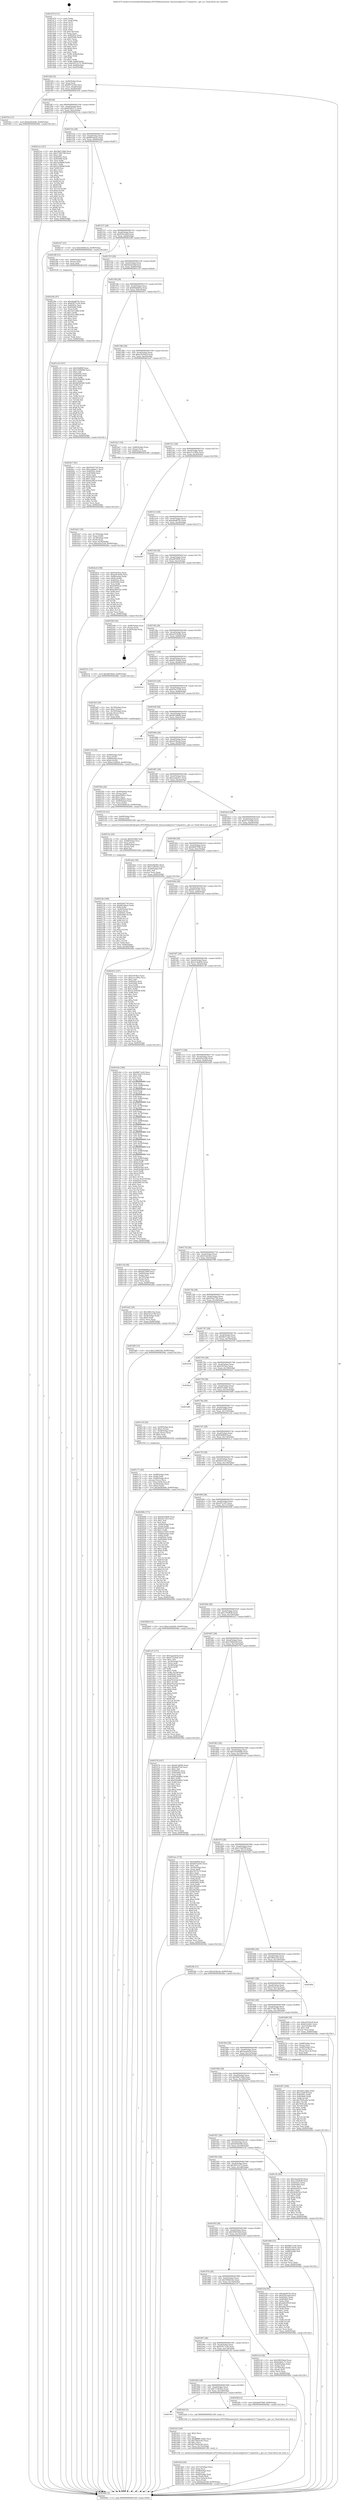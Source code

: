 digraph "0x401470" {
  label = "0x401470 (/mnt/c/Users/mathe/Desktop/tcc/POCII/binaries/extr_linuxsoundpciice1712quartet.c_get_scr_Final-ollvm.out::main(0))"
  labelloc = "t"
  node[shape=record]

  Entry [label="",width=0.3,height=0.3,shape=circle,fillcolor=black,style=filled]
  "0x4014df" [label="{
     0x4014df [32]\l
     | [instrs]\l
     &nbsp;&nbsp;0x4014df \<+6\>: mov -0x90(%rbp),%eax\l
     &nbsp;&nbsp;0x4014e5 \<+2\>: mov %eax,%ecx\l
     &nbsp;&nbsp;0x4014e7 \<+6\>: sub $0x807cd343,%ecx\l
     &nbsp;&nbsp;0x4014ed \<+6\>: mov %eax,-0xa4(%rbp)\l
     &nbsp;&nbsp;0x4014f3 \<+6\>: mov %ecx,-0xa8(%rbp)\l
     &nbsp;&nbsp;0x4014f9 \<+6\>: je 0000000000401f5a \<main+0xaea\>\l
  }"]
  "0x401f5a" [label="{
     0x401f5a [15]\l
     | [instrs]\l
     &nbsp;&nbsp;0x401f5a \<+10\>: movl $0x4d56e646,-0x90(%rbp)\l
     &nbsp;&nbsp;0x401f64 \<+5\>: jmp 00000000004026bc \<main+0x124c\>\l
  }"]
  "0x4014ff" [label="{
     0x4014ff [28]\l
     | [instrs]\l
     &nbsp;&nbsp;0x4014ff \<+5\>: jmp 0000000000401504 \<main+0x94\>\l
     &nbsp;&nbsp;0x401504 \<+6\>: mov -0xa4(%rbp),%eax\l
     &nbsp;&nbsp;0x40150a \<+5\>: sub $0x82d82c71,%eax\l
     &nbsp;&nbsp;0x40150f \<+6\>: mov %eax,-0xac(%rbp)\l
     &nbsp;&nbsp;0x401515 \<+6\>: je 00000000004021ea \<main+0xd7a\>\l
  }"]
  Exit [label="",width=0.3,height=0.3,shape=circle,fillcolor=black,style=filled,peripheries=2]
  "0x4021ea" [label="{
     0x4021ea [147]\l
     | [instrs]\l
     &nbsp;&nbsp;0x4021ea \<+5\>: mov $0x3b61194b,%eax\l
     &nbsp;&nbsp;0x4021ef \<+5\>: mov $0x37362706,%ecx\l
     &nbsp;&nbsp;0x4021f4 \<+2\>: mov $0x1,%dl\l
     &nbsp;&nbsp;0x4021f6 \<+7\>: mov 0x40505c,%esi\l
     &nbsp;&nbsp;0x4021fd \<+7\>: mov 0x405060,%edi\l
     &nbsp;&nbsp;0x402204 \<+3\>: mov %esi,%r8d\l
     &nbsp;&nbsp;0x402207 \<+7\>: sub $0x5a3fd94f,%r8d\l
     &nbsp;&nbsp;0x40220e \<+4\>: sub $0x1,%r8d\l
     &nbsp;&nbsp;0x402212 \<+7\>: add $0x5a3fd94f,%r8d\l
     &nbsp;&nbsp;0x402219 \<+4\>: imul %r8d,%esi\l
     &nbsp;&nbsp;0x40221d \<+3\>: and $0x1,%esi\l
     &nbsp;&nbsp;0x402220 \<+3\>: cmp $0x0,%esi\l
     &nbsp;&nbsp;0x402223 \<+4\>: sete %r9b\l
     &nbsp;&nbsp;0x402227 \<+3\>: cmp $0xa,%edi\l
     &nbsp;&nbsp;0x40222a \<+4\>: setl %r10b\l
     &nbsp;&nbsp;0x40222e \<+3\>: mov %r9b,%r11b\l
     &nbsp;&nbsp;0x402231 \<+4\>: xor $0xff,%r11b\l
     &nbsp;&nbsp;0x402235 \<+3\>: mov %r10b,%bl\l
     &nbsp;&nbsp;0x402238 \<+3\>: xor $0xff,%bl\l
     &nbsp;&nbsp;0x40223b \<+3\>: xor $0x0,%dl\l
     &nbsp;&nbsp;0x40223e \<+3\>: mov %r11b,%r14b\l
     &nbsp;&nbsp;0x402241 \<+4\>: and $0x0,%r14b\l
     &nbsp;&nbsp;0x402245 \<+3\>: and %dl,%r9b\l
     &nbsp;&nbsp;0x402248 \<+3\>: mov %bl,%r15b\l
     &nbsp;&nbsp;0x40224b \<+4\>: and $0x0,%r15b\l
     &nbsp;&nbsp;0x40224f \<+3\>: and %dl,%r10b\l
     &nbsp;&nbsp;0x402252 \<+3\>: or %r9b,%r14b\l
     &nbsp;&nbsp;0x402255 \<+3\>: or %r10b,%r15b\l
     &nbsp;&nbsp;0x402258 \<+3\>: xor %r15b,%r14b\l
     &nbsp;&nbsp;0x40225b \<+3\>: or %bl,%r11b\l
     &nbsp;&nbsp;0x40225e \<+4\>: xor $0xff,%r11b\l
     &nbsp;&nbsp;0x402262 \<+3\>: or $0x0,%dl\l
     &nbsp;&nbsp;0x402265 \<+3\>: and %dl,%r11b\l
     &nbsp;&nbsp;0x402268 \<+3\>: or %r11b,%r14b\l
     &nbsp;&nbsp;0x40226b \<+4\>: test $0x1,%r14b\l
     &nbsp;&nbsp;0x40226f \<+3\>: cmovne %ecx,%eax\l
     &nbsp;&nbsp;0x402272 \<+6\>: mov %eax,-0x90(%rbp)\l
     &nbsp;&nbsp;0x402278 \<+5\>: jmp 00000000004026bc \<main+0x124c\>\l
  }"]
  "0x40151b" [label="{
     0x40151b [28]\l
     | [instrs]\l
     &nbsp;&nbsp;0x40151b \<+5\>: jmp 0000000000401520 \<main+0xb0\>\l
     &nbsp;&nbsp;0x401520 \<+6\>: mov -0xa4(%rbp),%eax\l
     &nbsp;&nbsp;0x401526 \<+5\>: sub $0x865afea2,%eax\l
     &nbsp;&nbsp;0x40152b \<+6\>: mov %eax,-0xb0(%rbp)\l
     &nbsp;&nbsp;0x401531 \<+6\>: je 00000000004021b7 \<main+0xd47\>\l
  }"]
  "0x40239e" [label="{
     0x40239e [97]\l
     | [instrs]\l
     &nbsp;&nbsp;0x40239e \<+5\>: mov $0xa6ad670c,%ecx\l
     &nbsp;&nbsp;0x4023a3 \<+5\>: mov $0x63977e39,%edx\l
     &nbsp;&nbsp;0x4023a8 \<+7\>: mov 0x40505c,%esi\l
     &nbsp;&nbsp;0x4023af \<+8\>: mov 0x405060,%r8d\l
     &nbsp;&nbsp;0x4023b7 \<+3\>: mov %esi,%r9d\l
     &nbsp;&nbsp;0x4023ba \<+7\>: sub $0x1f21cd8d,%r9d\l
     &nbsp;&nbsp;0x4023c1 \<+4\>: sub $0x1,%r9d\l
     &nbsp;&nbsp;0x4023c5 \<+7\>: add $0x1f21cd8d,%r9d\l
     &nbsp;&nbsp;0x4023cc \<+4\>: imul %r9d,%esi\l
     &nbsp;&nbsp;0x4023d0 \<+3\>: and $0x1,%esi\l
     &nbsp;&nbsp;0x4023d3 \<+3\>: cmp $0x0,%esi\l
     &nbsp;&nbsp;0x4023d6 \<+4\>: sete %r10b\l
     &nbsp;&nbsp;0x4023da \<+4\>: cmp $0xa,%r8d\l
     &nbsp;&nbsp;0x4023de \<+4\>: setl %r11b\l
     &nbsp;&nbsp;0x4023e2 \<+3\>: mov %r10b,%bl\l
     &nbsp;&nbsp;0x4023e5 \<+3\>: and %r11b,%bl\l
     &nbsp;&nbsp;0x4023e8 \<+3\>: xor %r11b,%r10b\l
     &nbsp;&nbsp;0x4023eb \<+3\>: or %r10b,%bl\l
     &nbsp;&nbsp;0x4023ee \<+3\>: test $0x1,%bl\l
     &nbsp;&nbsp;0x4023f1 \<+3\>: cmovne %edx,%ecx\l
     &nbsp;&nbsp;0x4023f4 \<+6\>: mov %ecx,-0x90(%rbp)\l
     &nbsp;&nbsp;0x4023fa \<+5\>: jmp 00000000004026bc \<main+0x124c\>\l
  }"]
  "0x4021b7" [label="{
     0x4021b7 [15]\l
     | [instrs]\l
     &nbsp;&nbsp;0x4021b7 \<+10\>: movl $0x5640b1dc,-0x90(%rbp)\l
     &nbsp;&nbsp;0x4021c1 \<+5\>: jmp 00000000004026bc \<main+0x124c\>\l
  }"]
  "0x401537" [label="{
     0x401537 [28]\l
     | [instrs]\l
     &nbsp;&nbsp;0x401537 \<+5\>: jmp 000000000040153c \<main+0xcc\>\l
     &nbsp;&nbsp;0x40153c \<+6\>: mov -0xa4(%rbp),%eax\l
     &nbsp;&nbsp;0x401542 \<+5\>: sub $0x9341ad2f,%eax\l
     &nbsp;&nbsp;0x401547 \<+6\>: mov %eax,-0xb4(%rbp)\l
     &nbsp;&nbsp;0x40154d \<+6\>: je 000000000040238f \<main+0xf1f\>\l
  }"]
  "0x402297" [label="{
     0x402297 [100]\l
     | [instrs]\l
     &nbsp;&nbsp;0x402297 \<+5\>: mov $0x3b61194b,%edx\l
     &nbsp;&nbsp;0x40229c \<+5\>: mov $0x152df7ff,%esi\l
     &nbsp;&nbsp;0x4022a1 \<+8\>: mov 0x40505c,%r8d\l
     &nbsp;&nbsp;0x4022a9 \<+8\>: mov 0x405060,%r9d\l
     &nbsp;&nbsp;0x4022b1 \<+3\>: mov %r8d,%r10d\l
     &nbsp;&nbsp;0x4022b4 \<+7\>: add $0x783f1a8e,%r10d\l
     &nbsp;&nbsp;0x4022bb \<+4\>: sub $0x1,%r10d\l
     &nbsp;&nbsp;0x4022bf \<+7\>: sub $0x783f1a8e,%r10d\l
     &nbsp;&nbsp;0x4022c6 \<+4\>: imul %r10d,%r8d\l
     &nbsp;&nbsp;0x4022ca \<+4\>: and $0x1,%r8d\l
     &nbsp;&nbsp;0x4022ce \<+4\>: cmp $0x0,%r8d\l
     &nbsp;&nbsp;0x4022d2 \<+4\>: sete %r11b\l
     &nbsp;&nbsp;0x4022d6 \<+4\>: cmp $0xa,%r9d\l
     &nbsp;&nbsp;0x4022da \<+3\>: setl %bl\l
     &nbsp;&nbsp;0x4022dd \<+3\>: mov %r11b,%r14b\l
     &nbsp;&nbsp;0x4022e0 \<+3\>: and %bl,%r14b\l
     &nbsp;&nbsp;0x4022e3 \<+3\>: xor %bl,%r11b\l
     &nbsp;&nbsp;0x4022e6 \<+3\>: or %r11b,%r14b\l
     &nbsp;&nbsp;0x4022e9 \<+4\>: test $0x1,%r14b\l
     &nbsp;&nbsp;0x4022ed \<+3\>: cmovne %esi,%edx\l
     &nbsp;&nbsp;0x4022f0 \<+6\>: mov %edx,-0x90(%rbp)\l
     &nbsp;&nbsp;0x4022f6 \<+5\>: jmp 00000000004026bc \<main+0x124c\>\l
  }"]
  "0x40238f" [label="{
     0x40238f [15]\l
     | [instrs]\l
     &nbsp;&nbsp;0x40238f \<+4\>: mov -0x68(%rbp),%rax\l
     &nbsp;&nbsp;0x402393 \<+3\>: mov (%rax),%rax\l
     &nbsp;&nbsp;0x402396 \<+3\>: mov %rax,%rdi\l
     &nbsp;&nbsp;0x402399 \<+5\>: call 0000000000401030 \<free@plt\>\l
     | [calls]\l
     &nbsp;&nbsp;0x401030 \{1\} (unknown)\l
  }"]
  "0x401553" [label="{
     0x401553 [28]\l
     | [instrs]\l
     &nbsp;&nbsp;0x401553 \<+5\>: jmp 0000000000401558 \<main+0xe8\>\l
     &nbsp;&nbsp;0x401558 \<+6\>: mov -0xa4(%rbp),%eax\l
     &nbsp;&nbsp;0x40155e \<+5\>: sub $0x9aed23df,%eax\l
     &nbsp;&nbsp;0x401563 \<+6\>: mov %eax,-0xb8(%rbp)\l
     &nbsp;&nbsp;0x401569 \<+6\>: je 0000000000401e19 \<main+0x9a9\>\l
  }"]
  "0x40214b" [label="{
     0x40214b [108]\l
     | [instrs]\l
     &nbsp;&nbsp;0x40214b \<+5\>: mov $0xf5442739,%esi\l
     &nbsp;&nbsp;0x402150 \<+5\>: mov $0x865afea2,%edx\l
     &nbsp;&nbsp;0x402155 \<+3\>: xor %r8d,%r8d\l
     &nbsp;&nbsp;0x402158 \<+4\>: mov -0x40(%rbp),%rcx\l
     &nbsp;&nbsp;0x40215c \<+6\>: movl $0x0,(%rcx)\l
     &nbsp;&nbsp;0x402162 \<+8\>: mov 0x40505c,%r9d\l
     &nbsp;&nbsp;0x40216a \<+8\>: mov 0x405060,%r10d\l
     &nbsp;&nbsp;0x402172 \<+4\>: sub $0x1,%r8d\l
     &nbsp;&nbsp;0x402176 \<+3\>: mov %r9d,%r11d\l
     &nbsp;&nbsp;0x402179 \<+3\>: add %r8d,%r11d\l
     &nbsp;&nbsp;0x40217c \<+4\>: imul %r11d,%r9d\l
     &nbsp;&nbsp;0x402180 \<+4\>: and $0x1,%r9d\l
     &nbsp;&nbsp;0x402184 \<+4\>: cmp $0x0,%r9d\l
     &nbsp;&nbsp;0x402188 \<+3\>: sete %bl\l
     &nbsp;&nbsp;0x40218b \<+4\>: cmp $0xa,%r10d\l
     &nbsp;&nbsp;0x40218f \<+4\>: setl %r14b\l
     &nbsp;&nbsp;0x402193 \<+3\>: mov %bl,%r15b\l
     &nbsp;&nbsp;0x402196 \<+3\>: and %r14b,%r15b\l
     &nbsp;&nbsp;0x402199 \<+3\>: xor %r14b,%bl\l
     &nbsp;&nbsp;0x40219c \<+3\>: or %bl,%r15b\l
     &nbsp;&nbsp;0x40219f \<+4\>: test $0x1,%r15b\l
     &nbsp;&nbsp;0x4021a3 \<+3\>: cmovne %edx,%esi\l
     &nbsp;&nbsp;0x4021a6 \<+6\>: mov %esi,-0x90(%rbp)\l
     &nbsp;&nbsp;0x4021ac \<+6\>: mov %eax,-0x160(%rbp)\l
     &nbsp;&nbsp;0x4021b2 \<+5\>: jmp 00000000004026bc \<main+0x124c\>\l
  }"]
  "0x401e19" [label="{
     0x401e19 [147]\l
     | [instrs]\l
     &nbsp;&nbsp;0x401e19 \<+5\>: mov $0x93bf60f,%eax\l
     &nbsp;&nbsp;0x401e1e \<+5\>: mov $0x14200046,%ecx\l
     &nbsp;&nbsp;0x401e23 \<+2\>: mov $0x1,%dl\l
     &nbsp;&nbsp;0x401e25 \<+7\>: mov 0x40505c,%esi\l
     &nbsp;&nbsp;0x401e2c \<+7\>: mov 0x405060,%edi\l
     &nbsp;&nbsp;0x401e33 \<+3\>: mov %esi,%r8d\l
     &nbsp;&nbsp;0x401e36 \<+7\>: sub $0x4d59d582,%r8d\l
     &nbsp;&nbsp;0x401e3d \<+4\>: sub $0x1,%r8d\l
     &nbsp;&nbsp;0x401e41 \<+7\>: add $0x4d59d582,%r8d\l
     &nbsp;&nbsp;0x401e48 \<+4\>: imul %r8d,%esi\l
     &nbsp;&nbsp;0x401e4c \<+3\>: and $0x1,%esi\l
     &nbsp;&nbsp;0x401e4f \<+3\>: cmp $0x0,%esi\l
     &nbsp;&nbsp;0x401e52 \<+4\>: sete %r9b\l
     &nbsp;&nbsp;0x401e56 \<+3\>: cmp $0xa,%edi\l
     &nbsp;&nbsp;0x401e59 \<+4\>: setl %r10b\l
     &nbsp;&nbsp;0x401e5d \<+3\>: mov %r9b,%r11b\l
     &nbsp;&nbsp;0x401e60 \<+4\>: xor $0xff,%r11b\l
     &nbsp;&nbsp;0x401e64 \<+3\>: mov %r10b,%bl\l
     &nbsp;&nbsp;0x401e67 \<+3\>: xor $0xff,%bl\l
     &nbsp;&nbsp;0x401e6a \<+3\>: xor $0x1,%dl\l
     &nbsp;&nbsp;0x401e6d \<+3\>: mov %r11b,%r14b\l
     &nbsp;&nbsp;0x401e70 \<+4\>: and $0xff,%r14b\l
     &nbsp;&nbsp;0x401e74 \<+3\>: and %dl,%r9b\l
     &nbsp;&nbsp;0x401e77 \<+3\>: mov %bl,%r15b\l
     &nbsp;&nbsp;0x401e7a \<+4\>: and $0xff,%r15b\l
     &nbsp;&nbsp;0x401e7e \<+3\>: and %dl,%r10b\l
     &nbsp;&nbsp;0x401e81 \<+3\>: or %r9b,%r14b\l
     &nbsp;&nbsp;0x401e84 \<+3\>: or %r10b,%r15b\l
     &nbsp;&nbsp;0x401e87 \<+3\>: xor %r15b,%r14b\l
     &nbsp;&nbsp;0x401e8a \<+3\>: or %bl,%r11b\l
     &nbsp;&nbsp;0x401e8d \<+4\>: xor $0xff,%r11b\l
     &nbsp;&nbsp;0x401e91 \<+3\>: or $0x1,%dl\l
     &nbsp;&nbsp;0x401e94 \<+3\>: and %dl,%r11b\l
     &nbsp;&nbsp;0x401e97 \<+3\>: or %r11b,%r14b\l
     &nbsp;&nbsp;0x401e9a \<+4\>: test $0x1,%r14b\l
     &nbsp;&nbsp;0x401e9e \<+3\>: cmovne %ecx,%eax\l
     &nbsp;&nbsp;0x401ea1 \<+6\>: mov %eax,-0x90(%rbp)\l
     &nbsp;&nbsp;0x401ea7 \<+5\>: jmp 00000000004026bc \<main+0x124c\>\l
  }"]
  "0x40156f" [label="{
     0x40156f [28]\l
     | [instrs]\l
     &nbsp;&nbsp;0x40156f \<+5\>: jmp 0000000000401574 \<main+0x104\>\l
     &nbsp;&nbsp;0x401574 \<+6\>: mov -0xa4(%rbp),%eax\l
     &nbsp;&nbsp;0x40157a \<+5\>: sub $0x9ddddd5a,%eax\l
     &nbsp;&nbsp;0x40157f \<+6\>: mov %eax,-0xbc(%rbp)\l
     &nbsp;&nbsp;0x401585 \<+6\>: je 00000000004020c7 \<main+0xc57\>\l
  }"]
  "0x40212e" [label="{
     0x40212e [29]\l
     | [instrs]\l
     &nbsp;&nbsp;0x40212e \<+10\>: movabs $0x4030b6,%rdi\l
     &nbsp;&nbsp;0x402138 \<+4\>: mov -0x48(%rbp),%rcx\l
     &nbsp;&nbsp;0x40213c \<+2\>: mov %eax,(%rcx)\l
     &nbsp;&nbsp;0x40213e \<+4\>: mov -0x48(%rbp),%rcx\l
     &nbsp;&nbsp;0x402142 \<+2\>: mov (%rcx),%esi\l
     &nbsp;&nbsp;0x402144 \<+2\>: mov $0x0,%al\l
     &nbsp;&nbsp;0x402146 \<+5\>: call 0000000000401040 \<printf@plt\>\l
     | [calls]\l
     &nbsp;&nbsp;0x401040 \{1\} (unknown)\l
  }"]
  "0x4020c7" [label="{
     0x4020c7 [91]\l
     | [instrs]\l
     &nbsp;&nbsp;0x4020c7 \<+5\>: mov $0xf5442739,%eax\l
     &nbsp;&nbsp;0x4020cc \<+5\>: mov $0xcaa6ab11,%ecx\l
     &nbsp;&nbsp;0x4020d1 \<+7\>: mov 0x40505c,%edx\l
     &nbsp;&nbsp;0x4020d8 \<+7\>: mov 0x405060,%esi\l
     &nbsp;&nbsp;0x4020df \<+2\>: mov %edx,%edi\l
     &nbsp;&nbsp;0x4020e1 \<+6\>: sub $0xdc2f82cb,%edi\l
     &nbsp;&nbsp;0x4020e7 \<+3\>: sub $0x1,%edi\l
     &nbsp;&nbsp;0x4020ea \<+6\>: add $0xdc2f82cb,%edi\l
     &nbsp;&nbsp;0x4020f0 \<+3\>: imul %edi,%edx\l
     &nbsp;&nbsp;0x4020f3 \<+3\>: and $0x1,%edx\l
     &nbsp;&nbsp;0x4020f6 \<+3\>: cmp $0x0,%edx\l
     &nbsp;&nbsp;0x4020f9 \<+4\>: sete %r8b\l
     &nbsp;&nbsp;0x4020fd \<+3\>: cmp $0xa,%esi\l
     &nbsp;&nbsp;0x402100 \<+4\>: setl %r9b\l
     &nbsp;&nbsp;0x402104 \<+3\>: mov %r8b,%r10b\l
     &nbsp;&nbsp;0x402107 \<+3\>: and %r9b,%r10b\l
     &nbsp;&nbsp;0x40210a \<+3\>: xor %r9b,%r8b\l
     &nbsp;&nbsp;0x40210d \<+3\>: or %r8b,%r10b\l
     &nbsp;&nbsp;0x402110 \<+4\>: test $0x1,%r10b\l
     &nbsp;&nbsp;0x402114 \<+3\>: cmovne %ecx,%eax\l
     &nbsp;&nbsp;0x402117 \<+6\>: mov %eax,-0x90(%rbp)\l
     &nbsp;&nbsp;0x40211d \<+5\>: jmp 00000000004026bc \<main+0x124c\>\l
  }"]
  "0x40158b" [label="{
     0x40158b [28]\l
     | [instrs]\l
     &nbsp;&nbsp;0x40158b \<+5\>: jmp 0000000000401590 \<main+0x120\>\l
     &nbsp;&nbsp;0x401590 \<+6\>: mov -0xa4(%rbp),%eax\l
     &nbsp;&nbsp;0x401596 \<+5\>: sub $0xa1819ec9,%eax\l
     &nbsp;&nbsp;0x40159b \<+6\>: mov %eax,-0xc0(%rbp)\l
     &nbsp;&nbsp;0x4015a1 \<+6\>: je 0000000000401ba7 \<main+0x737\>\l
  }"]
  "0x401ded" [label="{
     0x401ded [44]\l
     | [instrs]\l
     &nbsp;&nbsp;0x401ded \<+6\>: mov -0x15c(%rbp),%ecx\l
     &nbsp;&nbsp;0x401df3 \<+3\>: imul %eax,%ecx\l
     &nbsp;&nbsp;0x401df6 \<+4\>: mov -0x68(%rbp),%rsi\l
     &nbsp;&nbsp;0x401dfa \<+3\>: mov (%rsi),%rsi\l
     &nbsp;&nbsp;0x401dfd \<+4\>: mov -0x60(%rbp),%rdi\l
     &nbsp;&nbsp;0x401e01 \<+3\>: movslq (%rdi),%rdi\l
     &nbsp;&nbsp;0x401e04 \<+4\>: mov (%rsi,%rdi,8),%rsi\l
     &nbsp;&nbsp;0x401e08 \<+2\>: mov %ecx,(%rsi)\l
     &nbsp;&nbsp;0x401e0a \<+10\>: movl $0x9aed23df,-0x90(%rbp)\l
     &nbsp;&nbsp;0x401e14 \<+5\>: jmp 00000000004026bc \<main+0x124c\>\l
  }"]
  "0x401ba7" [label="{
     0x401ba7 [16]\l
     | [instrs]\l
     &nbsp;&nbsp;0x401ba7 \<+4\>: mov -0x80(%rbp),%rax\l
     &nbsp;&nbsp;0x401bab \<+3\>: mov (%rax),%rax\l
     &nbsp;&nbsp;0x401bae \<+4\>: mov 0x8(%rax),%rdi\l
     &nbsp;&nbsp;0x401bb2 \<+5\>: call 0000000000401060 \<atoi@plt\>\l
     | [calls]\l
     &nbsp;&nbsp;0x401060 \{1\} (unknown)\l
  }"]
  "0x4015a7" [label="{
     0x4015a7 [28]\l
     | [instrs]\l
     &nbsp;&nbsp;0x4015a7 \<+5\>: jmp 00000000004015ac \<main+0x13c\>\l
     &nbsp;&nbsp;0x4015ac \<+6\>: mov -0xa4(%rbp),%eax\l
     &nbsp;&nbsp;0x4015b2 \<+5\>: sub $0xa1e1385a,%eax\l
     &nbsp;&nbsp;0x4015b7 \<+6\>: mov %eax,-0xc4(%rbp)\l
     &nbsp;&nbsp;0x4015bd \<+6\>: je 00000000004024c4 \<main+0x1054\>\l
  }"]
  "0x401dc5" [label="{
     0x401dc5 [40]\l
     | [instrs]\l
     &nbsp;&nbsp;0x401dc5 \<+5\>: mov $0x2,%ecx\l
     &nbsp;&nbsp;0x401dca \<+1\>: cltd\l
     &nbsp;&nbsp;0x401dcb \<+2\>: idiv %ecx\l
     &nbsp;&nbsp;0x401dcd \<+6\>: imul $0xfffffffe,%edx,%ecx\l
     &nbsp;&nbsp;0x401dd3 \<+6\>: sub $0x70b2ec83,%ecx\l
     &nbsp;&nbsp;0x401dd9 \<+3\>: add $0x1,%ecx\l
     &nbsp;&nbsp;0x401ddc \<+6\>: add $0x70b2ec83,%ecx\l
     &nbsp;&nbsp;0x401de2 \<+6\>: mov %ecx,-0x15c(%rbp)\l
     &nbsp;&nbsp;0x401de8 \<+5\>: call 0000000000401160 \<next_i\>\l
     | [calls]\l
     &nbsp;&nbsp;0x401160 \{1\} (/mnt/c/Users/mathe/Desktop/tcc/POCII/binaries/extr_linuxsoundpciice1712quartet.c_get_scr_Final-ollvm.out::next_i)\l
  }"]
  "0x4024c4" [label="{
     0x4024c4 [109]\l
     | [instrs]\l
     &nbsp;&nbsp;0x4024c4 \<+5\>: mov $0x43478ce,%eax\l
     &nbsp;&nbsp;0x4024c9 \<+5\>: mov $0xae97de0b,%ecx\l
     &nbsp;&nbsp;0x4024ce \<+7\>: mov -0x88(%rbp),%rdx\l
     &nbsp;&nbsp;0x4024d5 \<+6\>: movl $0x0,(%rdx)\l
     &nbsp;&nbsp;0x4024db \<+7\>: mov 0x40505c,%esi\l
     &nbsp;&nbsp;0x4024e2 \<+7\>: mov 0x405060,%edi\l
     &nbsp;&nbsp;0x4024e9 \<+3\>: mov %esi,%r8d\l
     &nbsp;&nbsp;0x4024ec \<+7\>: sub $0x456652ac,%r8d\l
     &nbsp;&nbsp;0x4024f3 \<+4\>: sub $0x1,%r8d\l
     &nbsp;&nbsp;0x4024f7 \<+7\>: add $0x456652ac,%r8d\l
     &nbsp;&nbsp;0x4024fe \<+4\>: imul %r8d,%esi\l
     &nbsp;&nbsp;0x402502 \<+3\>: and $0x1,%esi\l
     &nbsp;&nbsp;0x402505 \<+3\>: cmp $0x0,%esi\l
     &nbsp;&nbsp;0x402508 \<+4\>: sete %r9b\l
     &nbsp;&nbsp;0x40250c \<+3\>: cmp $0xa,%edi\l
     &nbsp;&nbsp;0x40250f \<+4\>: setl %r10b\l
     &nbsp;&nbsp;0x402513 \<+3\>: mov %r9b,%r11b\l
     &nbsp;&nbsp;0x402516 \<+3\>: and %r10b,%r11b\l
     &nbsp;&nbsp;0x402519 \<+3\>: xor %r10b,%r9b\l
     &nbsp;&nbsp;0x40251c \<+3\>: or %r9b,%r11b\l
     &nbsp;&nbsp;0x40251f \<+4\>: test $0x1,%r11b\l
     &nbsp;&nbsp;0x402523 \<+3\>: cmovne %ecx,%eax\l
     &nbsp;&nbsp;0x402526 \<+6\>: mov %eax,-0x90(%rbp)\l
     &nbsp;&nbsp;0x40252c \<+5\>: jmp 00000000004026bc \<main+0x124c\>\l
  }"]
  "0x4015c3" [label="{
     0x4015c3 [28]\l
     | [instrs]\l
     &nbsp;&nbsp;0x4015c3 \<+5\>: jmp 00000000004015c8 \<main+0x158\>\l
     &nbsp;&nbsp;0x4015c8 \<+6\>: mov -0xa4(%rbp),%eax\l
     &nbsp;&nbsp;0x4015ce \<+5\>: sub $0xa6ad670c,%eax\l
     &nbsp;&nbsp;0x4015d3 \<+6\>: mov %eax,-0xc8(%rbp)\l
     &nbsp;&nbsp;0x4015d9 \<+6\>: je 0000000000402687 \<main+0x1217\>\l
  }"]
  "0x4019cf" [label="{
     0x4019cf\l
  }", style=dashed]
  "0x402687" [label="{
     0x402687\l
  }", style=dashed]
  "0x4015df" [label="{
     0x4015df [28]\l
     | [instrs]\l
     &nbsp;&nbsp;0x4015df \<+5\>: jmp 00000000004015e4 \<main+0x174\>\l
     &nbsp;&nbsp;0x4015e4 \<+6\>: mov -0xa4(%rbp),%eax\l
     &nbsp;&nbsp;0x4015ea \<+5\>: sub $0xa8f18f26,%eax\l
     &nbsp;&nbsp;0x4015ef \<+6\>: mov %eax,-0xcc(%rbp)\l
     &nbsp;&nbsp;0x4015f5 \<+6\>: je 0000000000402540 \<main+0x10d0\>\l
  }"]
  "0x401dc0" [label="{
     0x401dc0 [5]\l
     | [instrs]\l
     &nbsp;&nbsp;0x401dc0 \<+5\>: call 0000000000401160 \<next_i\>\l
     | [calls]\l
     &nbsp;&nbsp;0x401160 \{1\} (/mnt/c/Users/mathe/Desktop/tcc/POCII/binaries/extr_linuxsoundpciice1712quartet.c_get_scr_Final-ollvm.out::next_i)\l
  }"]
  "0x402540" [label="{
     0x402540 [24]\l
     | [instrs]\l
     &nbsp;&nbsp;0x402540 \<+7\>: mov -0x88(%rbp),%rax\l
     &nbsp;&nbsp;0x402547 \<+2\>: mov (%rax),%eax\l
     &nbsp;&nbsp;0x402549 \<+4\>: lea -0x28(%rbp),%rsp\l
     &nbsp;&nbsp;0x40254d \<+1\>: pop %rbx\l
     &nbsp;&nbsp;0x40254e \<+2\>: pop %r12\l
     &nbsp;&nbsp;0x402550 \<+2\>: pop %r13\l
     &nbsp;&nbsp;0x402552 \<+2\>: pop %r14\l
     &nbsp;&nbsp;0x402554 \<+2\>: pop %r15\l
     &nbsp;&nbsp;0x402556 \<+1\>: pop %rbp\l
     &nbsp;&nbsp;0x402557 \<+1\>: ret\l
  }"]
  "0x4015fb" [label="{
     0x4015fb [28]\l
     | [instrs]\l
     &nbsp;&nbsp;0x4015fb \<+5\>: jmp 0000000000401600 \<main+0x190\>\l
     &nbsp;&nbsp;0x401600 \<+6\>: mov -0xa4(%rbp),%eax\l
     &nbsp;&nbsp;0x401606 \<+5\>: sub $0xae97de0b,%eax\l
     &nbsp;&nbsp;0x40160b \<+6\>: mov %eax,-0xd0(%rbp)\l
     &nbsp;&nbsp;0x401611 \<+6\>: je 0000000000402531 \<main+0x10c1\>\l
  }"]
  "0x4019b3" [label="{
     0x4019b3 [28]\l
     | [instrs]\l
     &nbsp;&nbsp;0x4019b3 \<+5\>: jmp 00000000004019b8 \<main+0x548\>\l
     &nbsp;&nbsp;0x4019b8 \<+6\>: mov -0xa4(%rbp),%eax\l
     &nbsp;&nbsp;0x4019be \<+5\>: sub $0x713818c3,%eax\l
     &nbsp;&nbsp;0x4019c3 \<+6\>: mov %eax,-0x158(%rbp)\l
     &nbsp;&nbsp;0x4019c9 \<+6\>: je 0000000000401dc0 \<main+0x950\>\l
  }"]
  "0x402531" [label="{
     0x402531 [15]\l
     | [instrs]\l
     &nbsp;&nbsp;0x402531 \<+10\>: movl $0xa8f18f26,-0x90(%rbp)\l
     &nbsp;&nbsp;0x40253b \<+5\>: jmp 00000000004026bc \<main+0x124c\>\l
  }"]
  "0x401617" [label="{
     0x401617 [28]\l
     | [instrs]\l
     &nbsp;&nbsp;0x401617 \<+5\>: jmp 000000000040161c \<main+0x1ac\>\l
     &nbsp;&nbsp;0x40161c \<+6\>: mov -0xa4(%rbp),%eax\l
     &nbsp;&nbsp;0x401622 \<+5\>: sub $0xb0c3b4a8,%eax\l
     &nbsp;&nbsp;0x401627 \<+6\>: mov %eax,-0xd4(%rbp)\l
     &nbsp;&nbsp;0x40162d \<+6\>: je 000000000040241d \<main+0xfad\>\l
  }"]
  "0x4023ff" [label="{
     0x4023ff [15]\l
     | [instrs]\l
     &nbsp;&nbsp;0x4023ff \<+10\>: movl $0xdb4f79d8,-0x90(%rbp)\l
     &nbsp;&nbsp;0x402409 \<+5\>: jmp 00000000004026bc \<main+0x124c\>\l
  }"]
  "0x40241d" [label="{
     0x40241d\l
  }", style=dashed]
  "0x401633" [label="{
     0x401633 [28]\l
     | [instrs]\l
     &nbsp;&nbsp;0x401633 \<+5\>: jmp 0000000000401638 \<main+0x1c8\>\l
     &nbsp;&nbsp;0x401638 \<+6\>: mov -0xa4(%rbp),%eax\l
     &nbsp;&nbsp;0x40163e \<+5\>: sub $0xb7bc2158,%eax\l
     &nbsp;&nbsp;0x401643 \<+6\>: mov %eax,-0xd8(%rbp)\l
     &nbsp;&nbsp;0x401649 \<+6\>: je 0000000000401bf3 \<main+0x783\>\l
  }"]
  "0x401997" [label="{
     0x401997 [28]\l
     | [instrs]\l
     &nbsp;&nbsp;0x401997 \<+5\>: jmp 000000000040199c \<main+0x52c\>\l
     &nbsp;&nbsp;0x40199c \<+6\>: mov -0xa4(%rbp),%eax\l
     &nbsp;&nbsp;0x4019a2 \<+5\>: sub $0x63977e39,%eax\l
     &nbsp;&nbsp;0x4019a7 \<+6\>: mov %eax,-0x154(%rbp)\l
     &nbsp;&nbsp;0x4019ad \<+6\>: je 00000000004023ff \<main+0xf8f\>\l
  }"]
  "0x401bf3" [label="{
     0x401bf3 [29]\l
     | [instrs]\l
     &nbsp;&nbsp;0x401bf3 \<+4\>: mov -0x70(%rbp),%rax\l
     &nbsp;&nbsp;0x401bf7 \<+6\>: movl $0x1,(%rax)\l
     &nbsp;&nbsp;0x401bfd \<+4\>: mov -0x70(%rbp),%rax\l
     &nbsp;&nbsp;0x401c01 \<+3\>: movslq (%rax),%rax\l
     &nbsp;&nbsp;0x401c04 \<+4\>: shl $0x3,%rax\l
     &nbsp;&nbsp;0x401c08 \<+3\>: mov %rax,%rdi\l
     &nbsp;&nbsp;0x401c0b \<+5\>: call 0000000000401050 \<malloc@plt\>\l
     | [calls]\l
     &nbsp;&nbsp;0x401050 \{1\} (unknown)\l
  }"]
  "0x40164f" [label="{
     0x40164f [28]\l
     | [instrs]\l
     &nbsp;&nbsp;0x40164f \<+5\>: jmp 0000000000401654 \<main+0x1e4\>\l
     &nbsp;&nbsp;0x401654 \<+6\>: mov -0xa4(%rbp),%eax\l
     &nbsp;&nbsp;0x40165a \<+5\>: sub $0xbfc5d60b,%eax\l
     &nbsp;&nbsp;0x40165f \<+6\>: mov %eax,-0xdc(%rbp)\l
     &nbsp;&nbsp;0x401665 \<+6\>: je 00000000004025ec \<main+0x117c\>\l
  }"]
  "0x4021c6" [label="{
     0x4021c6 [36]\l
     | [instrs]\l
     &nbsp;&nbsp;0x4021c6 \<+5\>: mov $0x508354ed,%eax\l
     &nbsp;&nbsp;0x4021cb \<+5\>: mov $0x82d82c71,%ecx\l
     &nbsp;&nbsp;0x4021d0 \<+4\>: mov -0x40(%rbp),%rdx\l
     &nbsp;&nbsp;0x4021d4 \<+2\>: mov (%rdx),%esi\l
     &nbsp;&nbsp;0x4021d6 \<+4\>: mov -0x70(%rbp),%rdx\l
     &nbsp;&nbsp;0x4021da \<+2\>: cmp (%rdx),%esi\l
     &nbsp;&nbsp;0x4021dc \<+3\>: cmovl %ecx,%eax\l
     &nbsp;&nbsp;0x4021df \<+6\>: mov %eax,-0x90(%rbp)\l
     &nbsp;&nbsp;0x4021e5 \<+5\>: jmp 00000000004026bc \<main+0x124c\>\l
  }"]
  "0x4025ec" [label="{
     0x4025ec\l
  }", style=dashed]
  "0x40166b" [label="{
     0x40166b [28]\l
     | [instrs]\l
     &nbsp;&nbsp;0x40166b \<+5\>: jmp 0000000000401670 \<main+0x200\>\l
     &nbsp;&nbsp;0x401670 \<+6\>: mov -0xa4(%rbp),%eax\l
     &nbsp;&nbsp;0x401676 \<+5\>: sub $0xc61fbcab,%eax\l
     &nbsp;&nbsp;0x40167b \<+6\>: mov %eax,-0xe0(%rbp)\l
     &nbsp;&nbsp;0x401681 \<+6\>: je 000000000040230a \<main+0xe9a\>\l
  }"]
  "0x40197b" [label="{
     0x40197b [28]\l
     | [instrs]\l
     &nbsp;&nbsp;0x40197b \<+5\>: jmp 0000000000401980 \<main+0x510\>\l
     &nbsp;&nbsp;0x401980 \<+6\>: mov -0xa4(%rbp),%eax\l
     &nbsp;&nbsp;0x401986 \<+5\>: sub $0x5640b1dc,%eax\l
     &nbsp;&nbsp;0x40198b \<+6\>: mov %eax,-0x150(%rbp)\l
     &nbsp;&nbsp;0x401991 \<+6\>: je 00000000004021c6 \<main+0xd56\>\l
  }"]
  "0x40230a" [label="{
     0x40230a [42]\l
     | [instrs]\l
     &nbsp;&nbsp;0x40230a \<+4\>: mov -0x40(%rbp),%rax\l
     &nbsp;&nbsp;0x40230e \<+2\>: mov (%rax),%ecx\l
     &nbsp;&nbsp;0x402310 \<+6\>: sub $0xaf3f69cc,%ecx\l
     &nbsp;&nbsp;0x402316 \<+3\>: add $0x1,%ecx\l
     &nbsp;&nbsp;0x402319 \<+6\>: add $0xaf3f69cc,%ecx\l
     &nbsp;&nbsp;0x40231f \<+4\>: mov -0x40(%rbp),%rax\l
     &nbsp;&nbsp;0x402323 \<+2\>: mov %ecx,(%rax)\l
     &nbsp;&nbsp;0x402325 \<+10\>: movl $0x5640b1dc,-0x90(%rbp)\l
     &nbsp;&nbsp;0x40232f \<+5\>: jmp 00000000004026bc \<main+0x124c\>\l
  }"]
  "0x401687" [label="{
     0x401687 [28]\l
     | [instrs]\l
     &nbsp;&nbsp;0x401687 \<+5\>: jmp 000000000040168c \<main+0x21c\>\l
     &nbsp;&nbsp;0x40168c \<+6\>: mov -0xa4(%rbp),%eax\l
     &nbsp;&nbsp;0x401692 \<+5\>: sub $0xcaa6ab11,%eax\l
     &nbsp;&nbsp;0x401697 \<+6\>: mov %eax,-0xe4(%rbp)\l
     &nbsp;&nbsp;0x40169d \<+6\>: je 0000000000402122 \<main+0xcb2\>\l
  }"]
  "0x402334" [label="{
     0x402334 [91]\l
     | [instrs]\l
     &nbsp;&nbsp;0x402334 \<+5\>: mov $0xa6ad670c,%eax\l
     &nbsp;&nbsp;0x402339 \<+5\>: mov $0x9341ad2f,%ecx\l
     &nbsp;&nbsp;0x40233e \<+7\>: mov 0x40505c,%edx\l
     &nbsp;&nbsp;0x402345 \<+7\>: mov 0x405060,%esi\l
     &nbsp;&nbsp;0x40234c \<+2\>: mov %edx,%edi\l
     &nbsp;&nbsp;0x40234e \<+6\>: add $0xad4a5918,%edi\l
     &nbsp;&nbsp;0x402354 \<+3\>: sub $0x1,%edi\l
     &nbsp;&nbsp;0x402357 \<+6\>: sub $0xad4a5918,%edi\l
     &nbsp;&nbsp;0x40235d \<+3\>: imul %edi,%edx\l
     &nbsp;&nbsp;0x402360 \<+3\>: and $0x1,%edx\l
     &nbsp;&nbsp;0x402363 \<+3\>: cmp $0x0,%edx\l
     &nbsp;&nbsp;0x402366 \<+4\>: sete %r8b\l
     &nbsp;&nbsp;0x40236a \<+3\>: cmp $0xa,%esi\l
     &nbsp;&nbsp;0x40236d \<+4\>: setl %r9b\l
     &nbsp;&nbsp;0x402371 \<+3\>: mov %r8b,%r10b\l
     &nbsp;&nbsp;0x402374 \<+3\>: and %r9b,%r10b\l
     &nbsp;&nbsp;0x402377 \<+3\>: xor %r9b,%r8b\l
     &nbsp;&nbsp;0x40237a \<+3\>: or %r8b,%r10b\l
     &nbsp;&nbsp;0x40237d \<+4\>: test $0x1,%r10b\l
     &nbsp;&nbsp;0x402381 \<+3\>: cmovne %ecx,%eax\l
     &nbsp;&nbsp;0x402384 \<+6\>: mov %eax,-0x90(%rbp)\l
     &nbsp;&nbsp;0x40238a \<+5\>: jmp 00000000004026bc \<main+0x124c\>\l
  }"]
  "0x402122" [label="{
     0x402122 [12]\l
     | [instrs]\l
     &nbsp;&nbsp;0x402122 \<+4\>: mov -0x68(%rbp),%rax\l
     &nbsp;&nbsp;0x402126 \<+3\>: mov (%rax),%rdi\l
     &nbsp;&nbsp;0x402129 \<+5\>: call 0000000000401240 \<get_scr\>\l
     | [calls]\l
     &nbsp;&nbsp;0x401240 \{1\} (/mnt/c/Users/mathe/Desktop/tcc/POCII/binaries/extr_linuxsoundpciice1712quartet.c_get_scr_Final-ollvm.out::get_scr)\l
  }"]
  "0x4016a3" [label="{
     0x4016a3 [28]\l
     | [instrs]\l
     &nbsp;&nbsp;0x4016a3 \<+5\>: jmp 00000000004016a8 \<main+0x238\>\l
     &nbsp;&nbsp;0x4016a8 \<+6\>: mov -0xa4(%rbp),%eax\l
     &nbsp;&nbsp;0x4016ae \<+5\>: sub $0xd7325fa8,%eax\l
     &nbsp;&nbsp;0x4016b3 \<+6\>: mov %eax,-0xe8(%rbp)\l
     &nbsp;&nbsp;0x4016b9 \<+6\>: je 0000000000401da2 \<main+0x932\>\l
  }"]
  "0x401c71" [label="{
     0x401c71 [43]\l
     | [instrs]\l
     &nbsp;&nbsp;0x401c71 \<+4\>: mov -0x68(%rbp),%rdi\l
     &nbsp;&nbsp;0x401c75 \<+3\>: mov (%rdi),%rdi\l
     &nbsp;&nbsp;0x401c78 \<+4\>: mov -0x60(%rbp),%rcx\l
     &nbsp;&nbsp;0x401c7c \<+3\>: movslq (%rcx),%rcx\l
     &nbsp;&nbsp;0x401c7f \<+4\>: mov %rax,(%rdi,%rcx,8)\l
     &nbsp;&nbsp;0x401c83 \<+4\>: mov -0x50(%rbp),%rax\l
     &nbsp;&nbsp;0x401c87 \<+6\>: movl $0x0,(%rax)\l
     &nbsp;&nbsp;0x401c8d \<+10\>: movl $0x4d56e646,-0x90(%rbp)\l
     &nbsp;&nbsp;0x401c97 \<+5\>: jmp 00000000004026bc \<main+0x124c\>\l
  }"]
  "0x401da2" [label="{
     0x401da2 [30]\l
     | [instrs]\l
     &nbsp;&nbsp;0x401da2 \<+5\>: mov $0xf1ddc0bc,%eax\l
     &nbsp;&nbsp;0x401da7 \<+5\>: mov $0x713818c3,%ecx\l
     &nbsp;&nbsp;0x401dac \<+3\>: mov -0x29(%rbp),%dl\l
     &nbsp;&nbsp;0x401daf \<+3\>: test $0x1,%dl\l
     &nbsp;&nbsp;0x401db2 \<+3\>: cmovne %ecx,%eax\l
     &nbsp;&nbsp;0x401db5 \<+6\>: mov %eax,-0x90(%rbp)\l
     &nbsp;&nbsp;0x401dbb \<+5\>: jmp 00000000004026bc \<main+0x124c\>\l
  }"]
  "0x4016bf" [label="{
     0x4016bf [28]\l
     | [instrs]\l
     &nbsp;&nbsp;0x4016bf \<+5\>: jmp 00000000004016c4 \<main+0x254\>\l
     &nbsp;&nbsp;0x4016c4 \<+6\>: mov -0xa4(%rbp),%eax\l
     &nbsp;&nbsp;0x4016ca \<+5\>: sub $0xdb4f79d8,%eax\l
     &nbsp;&nbsp;0x4016cf \<+6\>: mov %eax,-0xec(%rbp)\l
     &nbsp;&nbsp;0x4016d5 \<+6\>: je 0000000000402431 \<main+0xfc1\>\l
  }"]
  "0x401c10" [label="{
     0x401c10 [32]\l
     | [instrs]\l
     &nbsp;&nbsp;0x401c10 \<+4\>: mov -0x68(%rbp),%rdi\l
     &nbsp;&nbsp;0x401c14 \<+3\>: mov %rax,(%rdi)\l
     &nbsp;&nbsp;0x401c17 \<+4\>: mov -0x60(%rbp),%rax\l
     &nbsp;&nbsp;0x401c1b \<+6\>: movl $0x0,(%rax)\l
     &nbsp;&nbsp;0x401c21 \<+10\>: movl $0xe1e4a834,-0x90(%rbp)\l
     &nbsp;&nbsp;0x401c2b \<+5\>: jmp 00000000004026bc \<main+0x124c\>\l
  }"]
  "0x402431" [label="{
     0x402431 [147]\l
     | [instrs]\l
     &nbsp;&nbsp;0x402431 \<+5\>: mov $0x43478ce,%eax\l
     &nbsp;&nbsp;0x402436 \<+5\>: mov $0xa1e1385a,%ecx\l
     &nbsp;&nbsp;0x40243b \<+2\>: mov $0x1,%dl\l
     &nbsp;&nbsp;0x40243d \<+7\>: mov 0x40505c,%esi\l
     &nbsp;&nbsp;0x402444 \<+7\>: mov 0x405060,%edi\l
     &nbsp;&nbsp;0x40244b \<+3\>: mov %esi,%r8d\l
     &nbsp;&nbsp;0x40244e \<+7\>: add $0x32326d38,%r8d\l
     &nbsp;&nbsp;0x402455 \<+4\>: sub $0x1,%r8d\l
     &nbsp;&nbsp;0x402459 \<+7\>: sub $0x32326d38,%r8d\l
     &nbsp;&nbsp;0x402460 \<+4\>: imul %r8d,%esi\l
     &nbsp;&nbsp;0x402464 \<+3\>: and $0x1,%esi\l
     &nbsp;&nbsp;0x402467 \<+3\>: cmp $0x0,%esi\l
     &nbsp;&nbsp;0x40246a \<+4\>: sete %r9b\l
     &nbsp;&nbsp;0x40246e \<+3\>: cmp $0xa,%edi\l
     &nbsp;&nbsp;0x402471 \<+4\>: setl %r10b\l
     &nbsp;&nbsp;0x402475 \<+3\>: mov %r9b,%r11b\l
     &nbsp;&nbsp;0x402478 \<+4\>: xor $0xff,%r11b\l
     &nbsp;&nbsp;0x40247c \<+3\>: mov %r10b,%bl\l
     &nbsp;&nbsp;0x40247f \<+3\>: xor $0xff,%bl\l
     &nbsp;&nbsp;0x402482 \<+3\>: xor $0x1,%dl\l
     &nbsp;&nbsp;0x402485 \<+3\>: mov %r11b,%r14b\l
     &nbsp;&nbsp;0x402488 \<+4\>: and $0xff,%r14b\l
     &nbsp;&nbsp;0x40248c \<+3\>: and %dl,%r9b\l
     &nbsp;&nbsp;0x40248f \<+3\>: mov %bl,%r15b\l
     &nbsp;&nbsp;0x402492 \<+4\>: and $0xff,%r15b\l
     &nbsp;&nbsp;0x402496 \<+3\>: and %dl,%r10b\l
     &nbsp;&nbsp;0x402499 \<+3\>: or %r9b,%r14b\l
     &nbsp;&nbsp;0x40249c \<+3\>: or %r10b,%r15b\l
     &nbsp;&nbsp;0x40249f \<+3\>: xor %r15b,%r14b\l
     &nbsp;&nbsp;0x4024a2 \<+3\>: or %bl,%r11b\l
     &nbsp;&nbsp;0x4024a5 \<+4\>: xor $0xff,%r11b\l
     &nbsp;&nbsp;0x4024a9 \<+3\>: or $0x1,%dl\l
     &nbsp;&nbsp;0x4024ac \<+3\>: and %dl,%r11b\l
     &nbsp;&nbsp;0x4024af \<+3\>: or %r11b,%r14b\l
     &nbsp;&nbsp;0x4024b2 \<+4\>: test $0x1,%r14b\l
     &nbsp;&nbsp;0x4024b6 \<+3\>: cmovne %ecx,%eax\l
     &nbsp;&nbsp;0x4024b9 \<+6\>: mov %eax,-0x90(%rbp)\l
     &nbsp;&nbsp;0x4024bf \<+5\>: jmp 00000000004026bc \<main+0x124c\>\l
  }"]
  "0x4016db" [label="{
     0x4016db [28]\l
     | [instrs]\l
     &nbsp;&nbsp;0x4016db \<+5\>: jmp 00000000004016e0 \<main+0x270\>\l
     &nbsp;&nbsp;0x4016e0 \<+6\>: mov -0xa4(%rbp),%eax\l
     &nbsp;&nbsp;0x4016e6 \<+5\>: sub $0xdd71bc41,%eax\l
     &nbsp;&nbsp;0x4016eb \<+6\>: mov %eax,-0xf0(%rbp)\l
     &nbsp;&nbsp;0x4016f1 \<+6\>: je 0000000000401a0e \<main+0x59e\>\l
  }"]
  "0x401bb7" [label="{
     0x401bb7 [30]\l
     | [instrs]\l
     &nbsp;&nbsp;0x401bb7 \<+4\>: mov -0x78(%rbp),%rdi\l
     &nbsp;&nbsp;0x401bbb \<+2\>: mov %eax,(%rdi)\l
     &nbsp;&nbsp;0x401bbd \<+4\>: mov -0x78(%rbp),%rdi\l
     &nbsp;&nbsp;0x401bc1 \<+2\>: mov (%rdi),%eax\l
     &nbsp;&nbsp;0x401bc3 \<+3\>: mov %eax,-0x30(%rbp)\l
     &nbsp;&nbsp;0x401bc6 \<+10\>: movl $0xed3e2526,-0x90(%rbp)\l
     &nbsp;&nbsp;0x401bd0 \<+5\>: jmp 00000000004026bc \<main+0x124c\>\l
  }"]
  "0x401a0e" [label="{
     0x401a0e [346]\l
     | [instrs]\l
     &nbsp;&nbsp;0x401a0e \<+5\>: mov $0xf6b71a42,%eax\l
     &nbsp;&nbsp;0x401a13 \<+5\>: mov $0x232a5c1d,%ecx\l
     &nbsp;&nbsp;0x401a18 \<+2\>: mov $0x1,%dl\l
     &nbsp;&nbsp;0x401a1a \<+2\>: xor %esi,%esi\l
     &nbsp;&nbsp;0x401a1c \<+3\>: mov %rsp,%rdi\l
     &nbsp;&nbsp;0x401a1f \<+4\>: add $0xfffffffffffffff0,%rdi\l
     &nbsp;&nbsp;0x401a23 \<+3\>: mov %rdi,%rsp\l
     &nbsp;&nbsp;0x401a26 \<+7\>: mov %rdi,-0x88(%rbp)\l
     &nbsp;&nbsp;0x401a2d \<+3\>: mov %rsp,%rdi\l
     &nbsp;&nbsp;0x401a30 \<+4\>: add $0xfffffffffffffff0,%rdi\l
     &nbsp;&nbsp;0x401a34 \<+3\>: mov %rdi,%rsp\l
     &nbsp;&nbsp;0x401a37 \<+3\>: mov %rsp,%r8\l
     &nbsp;&nbsp;0x401a3a \<+4\>: add $0xfffffffffffffff0,%r8\l
     &nbsp;&nbsp;0x401a3e \<+3\>: mov %r8,%rsp\l
     &nbsp;&nbsp;0x401a41 \<+4\>: mov %r8,-0x80(%rbp)\l
     &nbsp;&nbsp;0x401a45 \<+3\>: mov %rsp,%r8\l
     &nbsp;&nbsp;0x401a48 \<+4\>: add $0xfffffffffffffff0,%r8\l
     &nbsp;&nbsp;0x401a4c \<+3\>: mov %r8,%rsp\l
     &nbsp;&nbsp;0x401a4f \<+4\>: mov %r8,-0x78(%rbp)\l
     &nbsp;&nbsp;0x401a53 \<+3\>: mov %rsp,%r8\l
     &nbsp;&nbsp;0x401a56 \<+4\>: add $0xfffffffffffffff0,%r8\l
     &nbsp;&nbsp;0x401a5a \<+3\>: mov %r8,%rsp\l
     &nbsp;&nbsp;0x401a5d \<+4\>: mov %r8,-0x70(%rbp)\l
     &nbsp;&nbsp;0x401a61 \<+3\>: mov %rsp,%r8\l
     &nbsp;&nbsp;0x401a64 \<+4\>: add $0xfffffffffffffff0,%r8\l
     &nbsp;&nbsp;0x401a68 \<+3\>: mov %r8,%rsp\l
     &nbsp;&nbsp;0x401a6b \<+4\>: mov %r8,-0x68(%rbp)\l
     &nbsp;&nbsp;0x401a6f \<+3\>: mov %rsp,%r8\l
     &nbsp;&nbsp;0x401a72 \<+4\>: add $0xfffffffffffffff0,%r8\l
     &nbsp;&nbsp;0x401a76 \<+3\>: mov %r8,%rsp\l
     &nbsp;&nbsp;0x401a79 \<+4\>: mov %r8,-0x60(%rbp)\l
     &nbsp;&nbsp;0x401a7d \<+3\>: mov %rsp,%r8\l
     &nbsp;&nbsp;0x401a80 \<+4\>: add $0xfffffffffffffff0,%r8\l
     &nbsp;&nbsp;0x401a84 \<+3\>: mov %r8,%rsp\l
     &nbsp;&nbsp;0x401a87 \<+4\>: mov %r8,-0x58(%rbp)\l
     &nbsp;&nbsp;0x401a8b \<+3\>: mov %rsp,%r8\l
     &nbsp;&nbsp;0x401a8e \<+4\>: add $0xfffffffffffffff0,%r8\l
     &nbsp;&nbsp;0x401a92 \<+3\>: mov %r8,%rsp\l
     &nbsp;&nbsp;0x401a95 \<+4\>: mov %r8,-0x50(%rbp)\l
     &nbsp;&nbsp;0x401a99 \<+3\>: mov %rsp,%r8\l
     &nbsp;&nbsp;0x401a9c \<+4\>: add $0xfffffffffffffff0,%r8\l
     &nbsp;&nbsp;0x401aa0 \<+3\>: mov %r8,%rsp\l
     &nbsp;&nbsp;0x401aa3 \<+4\>: mov %r8,-0x48(%rbp)\l
     &nbsp;&nbsp;0x401aa7 \<+3\>: mov %rsp,%r8\l
     &nbsp;&nbsp;0x401aaa \<+4\>: add $0xfffffffffffffff0,%r8\l
     &nbsp;&nbsp;0x401aae \<+3\>: mov %r8,%rsp\l
     &nbsp;&nbsp;0x401ab1 \<+4\>: mov %r8,-0x40(%rbp)\l
     &nbsp;&nbsp;0x401ab5 \<+7\>: mov -0x88(%rbp),%r8\l
     &nbsp;&nbsp;0x401abc \<+7\>: movl $0x0,(%r8)\l
     &nbsp;&nbsp;0x401ac3 \<+7\>: mov -0x94(%rbp),%r9d\l
     &nbsp;&nbsp;0x401aca \<+3\>: mov %r9d,(%rdi)\l
     &nbsp;&nbsp;0x401acd \<+4\>: mov -0x80(%rbp),%r8\l
     &nbsp;&nbsp;0x401ad1 \<+7\>: mov -0xa0(%rbp),%r10\l
     &nbsp;&nbsp;0x401ad8 \<+3\>: mov %r10,(%r8)\l
     &nbsp;&nbsp;0x401adb \<+3\>: cmpl $0x2,(%rdi)\l
     &nbsp;&nbsp;0x401ade \<+4\>: setne %r11b\l
     &nbsp;&nbsp;0x401ae2 \<+4\>: and $0x1,%r11b\l
     &nbsp;&nbsp;0x401ae6 \<+4\>: mov %r11b,-0x31(%rbp)\l
     &nbsp;&nbsp;0x401aea \<+7\>: mov 0x40505c,%ebx\l
     &nbsp;&nbsp;0x401af1 \<+8\>: mov 0x405060,%r14d\l
     &nbsp;&nbsp;0x401af9 \<+3\>: sub $0x1,%esi\l
     &nbsp;&nbsp;0x401afc \<+3\>: mov %ebx,%r15d\l
     &nbsp;&nbsp;0x401aff \<+3\>: add %esi,%r15d\l
     &nbsp;&nbsp;0x401b02 \<+4\>: imul %r15d,%ebx\l
     &nbsp;&nbsp;0x401b06 \<+3\>: and $0x1,%ebx\l
     &nbsp;&nbsp;0x401b09 \<+3\>: cmp $0x0,%ebx\l
     &nbsp;&nbsp;0x401b0c \<+4\>: sete %r11b\l
     &nbsp;&nbsp;0x401b10 \<+4\>: cmp $0xa,%r14d\l
     &nbsp;&nbsp;0x401b14 \<+4\>: setl %r12b\l
     &nbsp;&nbsp;0x401b18 \<+3\>: mov %r11b,%r13b\l
     &nbsp;&nbsp;0x401b1b \<+4\>: xor $0xff,%r13b\l
     &nbsp;&nbsp;0x401b1f \<+3\>: mov %r12b,%sil\l
     &nbsp;&nbsp;0x401b22 \<+4\>: xor $0xff,%sil\l
     &nbsp;&nbsp;0x401b26 \<+3\>: xor $0x1,%dl\l
     &nbsp;&nbsp;0x401b29 \<+3\>: mov %r13b,%dil\l
     &nbsp;&nbsp;0x401b2c \<+4\>: and $0xff,%dil\l
     &nbsp;&nbsp;0x401b30 \<+3\>: and %dl,%r11b\l
     &nbsp;&nbsp;0x401b33 \<+3\>: mov %sil,%r8b\l
     &nbsp;&nbsp;0x401b36 \<+4\>: and $0xff,%r8b\l
     &nbsp;&nbsp;0x401b3a \<+3\>: and %dl,%r12b\l
     &nbsp;&nbsp;0x401b3d \<+3\>: or %r11b,%dil\l
     &nbsp;&nbsp;0x401b40 \<+3\>: or %r12b,%r8b\l
     &nbsp;&nbsp;0x401b43 \<+3\>: xor %r8b,%dil\l
     &nbsp;&nbsp;0x401b46 \<+3\>: or %sil,%r13b\l
     &nbsp;&nbsp;0x401b49 \<+4\>: xor $0xff,%r13b\l
     &nbsp;&nbsp;0x401b4d \<+3\>: or $0x1,%dl\l
     &nbsp;&nbsp;0x401b50 \<+3\>: and %dl,%r13b\l
     &nbsp;&nbsp;0x401b53 \<+3\>: or %r13b,%dil\l
     &nbsp;&nbsp;0x401b56 \<+4\>: test $0x1,%dil\l
     &nbsp;&nbsp;0x401b5a \<+3\>: cmovne %ecx,%eax\l
     &nbsp;&nbsp;0x401b5d \<+6\>: mov %eax,-0x90(%rbp)\l
     &nbsp;&nbsp;0x401b63 \<+5\>: jmp 00000000004026bc \<main+0x124c\>\l
  }"]
  "0x4016f7" [label="{
     0x4016f7 [28]\l
     | [instrs]\l
     &nbsp;&nbsp;0x4016f7 \<+5\>: jmp 00000000004016fc \<main+0x28c\>\l
     &nbsp;&nbsp;0x4016fc \<+6\>: mov -0xa4(%rbp),%eax\l
     &nbsp;&nbsp;0x401702 \<+5\>: sub $0xe1e4a834,%eax\l
     &nbsp;&nbsp;0x401707 \<+6\>: mov %eax,-0xf4(%rbp)\l
     &nbsp;&nbsp;0x40170d \<+6\>: je 0000000000401c30 \<main+0x7c0\>\l
  }"]
  "0x401470" [label="{
     0x401470 [111]\l
     | [instrs]\l
     &nbsp;&nbsp;0x401470 \<+1\>: push %rbp\l
     &nbsp;&nbsp;0x401471 \<+3\>: mov %rsp,%rbp\l
     &nbsp;&nbsp;0x401474 \<+2\>: push %r15\l
     &nbsp;&nbsp;0x401476 \<+2\>: push %r14\l
     &nbsp;&nbsp;0x401478 \<+2\>: push %r13\l
     &nbsp;&nbsp;0x40147a \<+2\>: push %r12\l
     &nbsp;&nbsp;0x40147c \<+1\>: push %rbx\l
     &nbsp;&nbsp;0x40147d \<+7\>: sub $0x158,%rsp\l
     &nbsp;&nbsp;0x401484 \<+2\>: xor %eax,%eax\l
     &nbsp;&nbsp;0x401486 \<+7\>: mov 0x40505c,%ecx\l
     &nbsp;&nbsp;0x40148d \<+7\>: mov 0x405060,%edx\l
     &nbsp;&nbsp;0x401494 \<+3\>: sub $0x1,%eax\l
     &nbsp;&nbsp;0x401497 \<+3\>: mov %ecx,%r8d\l
     &nbsp;&nbsp;0x40149a \<+3\>: add %eax,%r8d\l
     &nbsp;&nbsp;0x40149d \<+4\>: imul %r8d,%ecx\l
     &nbsp;&nbsp;0x4014a1 \<+3\>: and $0x1,%ecx\l
     &nbsp;&nbsp;0x4014a4 \<+3\>: cmp $0x0,%ecx\l
     &nbsp;&nbsp;0x4014a7 \<+4\>: sete %r9b\l
     &nbsp;&nbsp;0x4014ab \<+4\>: and $0x1,%r9b\l
     &nbsp;&nbsp;0x4014af \<+7\>: mov %r9b,-0x8a(%rbp)\l
     &nbsp;&nbsp;0x4014b6 \<+3\>: cmp $0xa,%edx\l
     &nbsp;&nbsp;0x4014b9 \<+4\>: setl %r9b\l
     &nbsp;&nbsp;0x4014bd \<+4\>: and $0x1,%r9b\l
     &nbsp;&nbsp;0x4014c1 \<+7\>: mov %r9b,-0x89(%rbp)\l
     &nbsp;&nbsp;0x4014c8 \<+10\>: movl $0x50513c72,-0x90(%rbp)\l
     &nbsp;&nbsp;0x4014d2 \<+6\>: mov %edi,-0x94(%rbp)\l
     &nbsp;&nbsp;0x4014d8 \<+7\>: mov %rsi,-0xa0(%rbp)\l
  }"]
  "0x401c30" [label="{
     0x401c30 [36]\l
     | [instrs]\l
     &nbsp;&nbsp;0x401c30 \<+5\>: mov $0x9ddddd5a,%eax\l
     &nbsp;&nbsp;0x401c35 \<+5\>: mov $0x6d12069,%ecx\l
     &nbsp;&nbsp;0x401c3a \<+4\>: mov -0x60(%rbp),%rdx\l
     &nbsp;&nbsp;0x401c3e \<+2\>: mov (%rdx),%esi\l
     &nbsp;&nbsp;0x401c40 \<+4\>: mov -0x70(%rbp),%rdx\l
     &nbsp;&nbsp;0x401c44 \<+2\>: cmp (%rdx),%esi\l
     &nbsp;&nbsp;0x401c46 \<+3\>: cmovl %ecx,%eax\l
     &nbsp;&nbsp;0x401c49 \<+6\>: mov %eax,-0x90(%rbp)\l
     &nbsp;&nbsp;0x401c4f \<+5\>: jmp 00000000004026bc \<main+0x124c\>\l
  }"]
  "0x401713" [label="{
     0x401713 [28]\l
     | [instrs]\l
     &nbsp;&nbsp;0x401713 \<+5\>: jmp 0000000000401718 \<main+0x2a8\>\l
     &nbsp;&nbsp;0x401718 \<+6\>: mov -0xa4(%rbp),%eax\l
     &nbsp;&nbsp;0x40171e \<+5\>: sub $0xed3e2526,%eax\l
     &nbsp;&nbsp;0x401723 \<+6\>: mov %eax,-0xf8(%rbp)\l
     &nbsp;&nbsp;0x401729 \<+6\>: je 0000000000401bd5 \<main+0x765\>\l
  }"]
  "0x4026bc" [label="{
     0x4026bc [5]\l
     | [instrs]\l
     &nbsp;&nbsp;0x4026bc \<+5\>: jmp 00000000004014df \<main+0x6f\>\l
  }"]
  "0x401bd5" [label="{
     0x401bd5 [30]\l
     | [instrs]\l
     &nbsp;&nbsp;0x401bd5 \<+5\>: mov $0x1f66c33a,%eax\l
     &nbsp;&nbsp;0x401bda \<+5\>: mov $0xb7bc2158,%ecx\l
     &nbsp;&nbsp;0x401bdf \<+3\>: mov -0x30(%rbp),%edx\l
     &nbsp;&nbsp;0x401be2 \<+3\>: cmp $0x0,%edx\l
     &nbsp;&nbsp;0x401be5 \<+3\>: cmove %ecx,%eax\l
     &nbsp;&nbsp;0x401be8 \<+6\>: mov %eax,-0x90(%rbp)\l
     &nbsp;&nbsp;0x401bee \<+5\>: jmp 00000000004026bc \<main+0x124c\>\l
  }"]
  "0x40172f" [label="{
     0x40172f [28]\l
     | [instrs]\l
     &nbsp;&nbsp;0x40172f \<+5\>: jmp 0000000000401734 \<main+0x2c4\>\l
     &nbsp;&nbsp;0x401734 \<+6\>: mov -0xa4(%rbp),%eax\l
     &nbsp;&nbsp;0x40173a \<+5\>: sub $0xf1ddc0bc,%eax\l
     &nbsp;&nbsp;0x40173f \<+6\>: mov %eax,-0xfc(%rbp)\l
     &nbsp;&nbsp;0x401745 \<+6\>: je 0000000000401f69 \<main+0xaf9\>\l
  }"]
  "0x40195f" [label="{
     0x40195f [28]\l
     | [instrs]\l
     &nbsp;&nbsp;0x40195f \<+5\>: jmp 0000000000401964 \<main+0x4f4\>\l
     &nbsp;&nbsp;0x401964 \<+6\>: mov -0xa4(%rbp),%eax\l
     &nbsp;&nbsp;0x40196a \<+5\>: sub $0x508354ed,%eax\l
     &nbsp;&nbsp;0x40196f \<+6\>: mov %eax,-0x14c(%rbp)\l
     &nbsp;&nbsp;0x401975 \<+6\>: je 0000000000402334 \<main+0xec4\>\l
  }"]
  "0x401f69" [label="{
     0x401f69 [15]\l
     | [instrs]\l
     &nbsp;&nbsp;0x401f69 \<+10\>: movl $0x1206d328,-0x90(%rbp)\l
     &nbsp;&nbsp;0x401f73 \<+5\>: jmp 00000000004026bc \<main+0x124c\>\l
  }"]
  "0x40174b" [label="{
     0x40174b [28]\l
     | [instrs]\l
     &nbsp;&nbsp;0x40174b \<+5\>: jmp 0000000000401750 \<main+0x2e0\>\l
     &nbsp;&nbsp;0x401750 \<+6\>: mov -0xa4(%rbp),%eax\l
     &nbsp;&nbsp;0x401756 \<+5\>: sub $0xf5442739,%eax\l
     &nbsp;&nbsp;0x40175b \<+6\>: mov %eax,-0x100(%rbp)\l
     &nbsp;&nbsp;0x401761 \<+6\>: je 0000000000402616 \<main+0x11a6\>\l
  }"]
  "0x4019d9" [label="{
     0x4019d9 [53]\l
     | [instrs]\l
     &nbsp;&nbsp;0x4019d9 \<+5\>: mov $0xf6b71a42,%eax\l
     &nbsp;&nbsp;0x4019de \<+5\>: mov $0xdd71bc41,%ecx\l
     &nbsp;&nbsp;0x4019e3 \<+6\>: mov -0x8a(%rbp),%dl\l
     &nbsp;&nbsp;0x4019e9 \<+7\>: mov -0x89(%rbp),%sil\l
     &nbsp;&nbsp;0x4019f0 \<+3\>: mov %dl,%dil\l
     &nbsp;&nbsp;0x4019f3 \<+3\>: and %sil,%dil\l
     &nbsp;&nbsp;0x4019f6 \<+3\>: xor %sil,%dl\l
     &nbsp;&nbsp;0x4019f9 \<+3\>: or %dl,%dil\l
     &nbsp;&nbsp;0x4019fc \<+4\>: test $0x1,%dil\l
     &nbsp;&nbsp;0x401a00 \<+3\>: cmovne %ecx,%eax\l
     &nbsp;&nbsp;0x401a03 \<+6\>: mov %eax,-0x90(%rbp)\l
     &nbsp;&nbsp;0x401a09 \<+5\>: jmp 00000000004026bc \<main+0x124c\>\l
  }"]
  "0x402616" [label="{
     0x402616\l
  }", style=dashed]
  "0x401767" [label="{
     0x401767 [28]\l
     | [instrs]\l
     &nbsp;&nbsp;0x401767 \<+5\>: jmp 000000000040176c \<main+0x2fc\>\l
     &nbsp;&nbsp;0x40176c \<+6\>: mov -0xa4(%rbp),%eax\l
     &nbsp;&nbsp;0x401772 \<+5\>: sub $0xf6b71a42,%eax\l
     &nbsp;&nbsp;0x401777 \<+6\>: mov %eax,-0x104(%rbp)\l
     &nbsp;&nbsp;0x40177d \<+6\>: je 0000000000402558 \<main+0x10e8\>\l
  }"]
  "0x401943" [label="{
     0x401943 [28]\l
     | [instrs]\l
     &nbsp;&nbsp;0x401943 \<+5\>: jmp 0000000000401948 \<main+0x4d8\>\l
     &nbsp;&nbsp;0x401948 \<+6\>: mov -0xa4(%rbp),%eax\l
     &nbsp;&nbsp;0x40194e \<+5\>: sub $0x50513c72,%eax\l
     &nbsp;&nbsp;0x401953 \<+6\>: mov %eax,-0x148(%rbp)\l
     &nbsp;&nbsp;0x401959 \<+6\>: je 00000000004019d9 \<main+0x569\>\l
  }"]
  "0x402558" [label="{
     0x402558\l
  }", style=dashed]
  "0x401783" [label="{
     0x401783 [28]\l
     | [instrs]\l
     &nbsp;&nbsp;0x401783 \<+5\>: jmp 0000000000401788 \<main+0x318\>\l
     &nbsp;&nbsp;0x401788 \<+6\>: mov -0xa4(%rbp),%eax\l
     &nbsp;&nbsp;0x40178e \<+5\>: sub $0x43478ce,%eax\l
     &nbsp;&nbsp;0x401793 \<+6\>: mov %eax,-0x108(%rbp)\l
     &nbsp;&nbsp;0x401799 \<+6\>: je 00000000004026a5 \<main+0x1235\>\l
  }"]
  "0x401c9c" [label="{
     0x401c9c [91]\l
     | [instrs]\l
     &nbsp;&nbsp;0x401c9c \<+5\>: mov $0x3aae0e5d,%eax\l
     &nbsp;&nbsp;0x401ca1 \<+5\>: mov $0x119cf838,%ecx\l
     &nbsp;&nbsp;0x401ca6 \<+7\>: mov 0x40505c,%edx\l
     &nbsp;&nbsp;0x401cad \<+7\>: mov 0x405060,%esi\l
     &nbsp;&nbsp;0x401cb4 \<+2\>: mov %edx,%edi\l
     &nbsp;&nbsp;0x401cb6 \<+6\>: sub $0x4e0d52ce,%edi\l
     &nbsp;&nbsp;0x401cbc \<+3\>: sub $0x1,%edi\l
     &nbsp;&nbsp;0x401cbf \<+6\>: add $0x4e0d52ce,%edi\l
     &nbsp;&nbsp;0x401cc5 \<+3\>: imul %edi,%edx\l
     &nbsp;&nbsp;0x401cc8 \<+3\>: and $0x1,%edx\l
     &nbsp;&nbsp;0x401ccb \<+3\>: cmp $0x0,%edx\l
     &nbsp;&nbsp;0x401cce \<+4\>: sete %r8b\l
     &nbsp;&nbsp;0x401cd2 \<+3\>: cmp $0xa,%esi\l
     &nbsp;&nbsp;0x401cd5 \<+4\>: setl %r9b\l
     &nbsp;&nbsp;0x401cd9 \<+3\>: mov %r8b,%r10b\l
     &nbsp;&nbsp;0x401cdc \<+3\>: and %r9b,%r10b\l
     &nbsp;&nbsp;0x401cdf \<+3\>: xor %r9b,%r8b\l
     &nbsp;&nbsp;0x401ce2 \<+3\>: or %r8b,%r10b\l
     &nbsp;&nbsp;0x401ce5 \<+4\>: test $0x1,%r10b\l
     &nbsp;&nbsp;0x401ce9 \<+3\>: cmovne %ecx,%eax\l
     &nbsp;&nbsp;0x401cec \<+6\>: mov %eax,-0x90(%rbp)\l
     &nbsp;&nbsp;0x401cf2 \<+5\>: jmp 00000000004026bc \<main+0x124c\>\l
  }"]
  "0x4026a5" [label="{
     0x4026a5\l
  }", style=dashed]
  "0x40179f" [label="{
     0x40179f [28]\l
     | [instrs]\l
     &nbsp;&nbsp;0x40179f \<+5\>: jmp 00000000004017a4 \<main+0x334\>\l
     &nbsp;&nbsp;0x4017a4 \<+6\>: mov -0xa4(%rbp),%eax\l
     &nbsp;&nbsp;0x4017aa \<+5\>: sub $0x631ddb1,%eax\l
     &nbsp;&nbsp;0x4017af \<+6\>: mov %eax,-0x10c(%rbp)\l
     &nbsp;&nbsp;0x4017b5 \<+6\>: je 0000000000401b86 \<main+0x716\>\l
  }"]
  "0x401927" [label="{
     0x401927 [28]\l
     | [instrs]\l
     &nbsp;&nbsp;0x401927 \<+5\>: jmp 000000000040192c \<main+0x4bc\>\l
     &nbsp;&nbsp;0x40192c \<+6\>: mov -0xa4(%rbp),%eax\l
     &nbsp;&nbsp;0x401932 \<+5\>: sub $0x4d56e646,%eax\l
     &nbsp;&nbsp;0x401937 \<+6\>: mov %eax,-0x144(%rbp)\l
     &nbsp;&nbsp;0x40193d \<+6\>: je 0000000000401c9c \<main+0x82c\>\l
  }"]
  "0x401b86" [label="{
     0x401b86\l
  }", style=dashed]
  "0x4017bb" [label="{
     0x4017bb [28]\l
     | [instrs]\l
     &nbsp;&nbsp;0x4017bb \<+5\>: jmp 00000000004017c0 \<main+0x350\>\l
     &nbsp;&nbsp;0x4017c0 \<+6\>: mov -0xa4(%rbp),%eax\l
     &nbsp;&nbsp;0x4017c6 \<+5\>: sub $0x6d12069,%eax\l
     &nbsp;&nbsp;0x4017cb \<+6\>: mov %eax,-0x110(%rbp)\l
     &nbsp;&nbsp;0x4017d1 \<+6\>: je 0000000000401c54 \<main+0x7e4\>\l
  }"]
  "0x40265e" [label="{
     0x40265e\l
  }", style=dashed]
  "0x401c54" [label="{
     0x401c54 [29]\l
     | [instrs]\l
     &nbsp;&nbsp;0x401c54 \<+4\>: mov -0x58(%rbp),%rax\l
     &nbsp;&nbsp;0x401c58 \<+6\>: movl $0x1,(%rax)\l
     &nbsp;&nbsp;0x401c5e \<+4\>: mov -0x58(%rbp),%rax\l
     &nbsp;&nbsp;0x401c62 \<+3\>: movslq (%rax),%rax\l
     &nbsp;&nbsp;0x401c65 \<+4\>: shl $0x2,%rax\l
     &nbsp;&nbsp;0x401c69 \<+3\>: mov %rax,%rdi\l
     &nbsp;&nbsp;0x401c6c \<+5\>: call 0000000000401050 \<malloc@plt\>\l
     | [calls]\l
     &nbsp;&nbsp;0x401050 \{1\} (unknown)\l
  }"]
  "0x4017d7" [label="{
     0x4017d7 [28]\l
     | [instrs]\l
     &nbsp;&nbsp;0x4017d7 \<+5\>: jmp 00000000004017dc \<main+0x36c\>\l
     &nbsp;&nbsp;0x4017dc \<+6\>: mov -0xa4(%rbp),%eax\l
     &nbsp;&nbsp;0x4017e2 \<+5\>: sub $0x93bf60f,%eax\l
     &nbsp;&nbsp;0x4017e7 \<+6\>: mov %eax,-0x114(%rbp)\l
     &nbsp;&nbsp;0x4017ed \<+6\>: je 00000000004025c2 \<main+0x1152\>\l
  }"]
  "0x40190b" [label="{
     0x40190b [28]\l
     | [instrs]\l
     &nbsp;&nbsp;0x40190b \<+5\>: jmp 0000000000401910 \<main+0x4a0\>\l
     &nbsp;&nbsp;0x401910 \<+6\>: mov -0xa4(%rbp),%eax\l
     &nbsp;&nbsp;0x401916 \<+5\>: sub $0x3b61194b,%eax\l
     &nbsp;&nbsp;0x40191b \<+6\>: mov %eax,-0x140(%rbp)\l
     &nbsp;&nbsp;0x401921 \<+6\>: je 000000000040265e \<main+0x11ee\>\l
  }"]
  "0x4025c2" [label="{
     0x4025c2\l
  }", style=dashed]
  "0x4017f3" [label="{
     0x4017f3 [28]\l
     | [instrs]\l
     &nbsp;&nbsp;0x4017f3 \<+5\>: jmp 00000000004017f8 \<main+0x388\>\l
     &nbsp;&nbsp;0x4017f8 \<+6\>: mov -0xa4(%rbp),%eax\l
     &nbsp;&nbsp;0x4017fe \<+5\>: sub $0xbdc07e6,%eax\l
     &nbsp;&nbsp;0x401803 \<+6\>: mov %eax,-0x118(%rbp)\l
     &nbsp;&nbsp;0x401809 \<+6\>: je 000000000040200b \<main+0xb9b\>\l
  }"]
  "0x40259d" [label="{
     0x40259d\l
  }", style=dashed]
  "0x40200b" [label="{
     0x40200b [173]\l
     | [instrs]\l
     &nbsp;&nbsp;0x40200b \<+5\>: mov $0xbfc5d60b,%eax\l
     &nbsp;&nbsp;0x402010 \<+5\>: mov $0xc811c63,%ecx\l
     &nbsp;&nbsp;0x402015 \<+2\>: mov $0x1,%dl\l
     &nbsp;&nbsp;0x402017 \<+2\>: xor %esi,%esi\l
     &nbsp;&nbsp;0x402019 \<+4\>: mov -0x60(%rbp),%rdi\l
     &nbsp;&nbsp;0x40201d \<+3\>: mov (%rdi),%r8d\l
     &nbsp;&nbsp;0x402020 \<+7\>: add $0xb5e7b0f3,%r8d\l
     &nbsp;&nbsp;0x402027 \<+4\>: add $0x1,%r8d\l
     &nbsp;&nbsp;0x40202b \<+7\>: sub $0xb5e7b0f3,%r8d\l
     &nbsp;&nbsp;0x402032 \<+4\>: mov -0x60(%rbp),%rdi\l
     &nbsp;&nbsp;0x402036 \<+3\>: mov %r8d,(%rdi)\l
     &nbsp;&nbsp;0x402039 \<+8\>: mov 0x40505c,%r8d\l
     &nbsp;&nbsp;0x402041 \<+8\>: mov 0x405060,%r9d\l
     &nbsp;&nbsp;0x402049 \<+3\>: sub $0x1,%esi\l
     &nbsp;&nbsp;0x40204c \<+3\>: mov %r8d,%r10d\l
     &nbsp;&nbsp;0x40204f \<+3\>: add %esi,%r10d\l
     &nbsp;&nbsp;0x402052 \<+4\>: imul %r10d,%r8d\l
     &nbsp;&nbsp;0x402056 \<+4\>: and $0x1,%r8d\l
     &nbsp;&nbsp;0x40205a \<+4\>: cmp $0x0,%r8d\l
     &nbsp;&nbsp;0x40205e \<+4\>: sete %r11b\l
     &nbsp;&nbsp;0x402062 \<+4\>: cmp $0xa,%r9d\l
     &nbsp;&nbsp;0x402066 \<+3\>: setl %bl\l
     &nbsp;&nbsp;0x402069 \<+3\>: mov %r11b,%r14b\l
     &nbsp;&nbsp;0x40206c \<+4\>: xor $0xff,%r14b\l
     &nbsp;&nbsp;0x402070 \<+3\>: mov %bl,%r15b\l
     &nbsp;&nbsp;0x402073 \<+4\>: xor $0xff,%r15b\l
     &nbsp;&nbsp;0x402077 \<+3\>: xor $0x0,%dl\l
     &nbsp;&nbsp;0x40207a \<+3\>: mov %r14b,%r12b\l
     &nbsp;&nbsp;0x40207d \<+4\>: and $0x0,%r12b\l
     &nbsp;&nbsp;0x402081 \<+3\>: and %dl,%r11b\l
     &nbsp;&nbsp;0x402084 \<+3\>: mov %r15b,%r13b\l
     &nbsp;&nbsp;0x402087 \<+4\>: and $0x0,%r13b\l
     &nbsp;&nbsp;0x40208b \<+2\>: and %dl,%bl\l
     &nbsp;&nbsp;0x40208d \<+3\>: or %r11b,%r12b\l
     &nbsp;&nbsp;0x402090 \<+3\>: or %bl,%r13b\l
     &nbsp;&nbsp;0x402093 \<+3\>: xor %r13b,%r12b\l
     &nbsp;&nbsp;0x402096 \<+3\>: or %r15b,%r14b\l
     &nbsp;&nbsp;0x402099 \<+4\>: xor $0xff,%r14b\l
     &nbsp;&nbsp;0x40209d \<+3\>: or $0x0,%dl\l
     &nbsp;&nbsp;0x4020a0 \<+3\>: and %dl,%r14b\l
     &nbsp;&nbsp;0x4020a3 \<+3\>: or %r14b,%r12b\l
     &nbsp;&nbsp;0x4020a6 \<+4\>: test $0x1,%r12b\l
     &nbsp;&nbsp;0x4020aa \<+3\>: cmovne %ecx,%eax\l
     &nbsp;&nbsp;0x4020ad \<+6\>: mov %eax,-0x90(%rbp)\l
     &nbsp;&nbsp;0x4020b3 \<+5\>: jmp 00000000004026bc \<main+0x124c\>\l
  }"]
  "0x40180f" [label="{
     0x40180f [28]\l
     | [instrs]\l
     &nbsp;&nbsp;0x40180f \<+5\>: jmp 0000000000401814 \<main+0x3a4\>\l
     &nbsp;&nbsp;0x401814 \<+6\>: mov -0xa4(%rbp),%eax\l
     &nbsp;&nbsp;0x40181a \<+5\>: sub $0xc811c63,%eax\l
     &nbsp;&nbsp;0x40181f \<+6\>: mov %eax,-0x11c(%rbp)\l
     &nbsp;&nbsp;0x401825 \<+6\>: je 00000000004020b8 \<main+0xc48\>\l
  }"]
  "0x4018ef" [label="{
     0x4018ef [28]\l
     | [instrs]\l
     &nbsp;&nbsp;0x4018ef \<+5\>: jmp 00000000004018f4 \<main+0x484\>\l
     &nbsp;&nbsp;0x4018f4 \<+6\>: mov -0xa4(%rbp),%eax\l
     &nbsp;&nbsp;0x4018fa \<+5\>: sub $0x3aae0e5d,%eax\l
     &nbsp;&nbsp;0x4018ff \<+6\>: mov %eax,-0x13c(%rbp)\l
     &nbsp;&nbsp;0x401905 \<+6\>: je 000000000040259d \<main+0x112d\>\l
  }"]
  "0x4020b8" [label="{
     0x4020b8 [15]\l
     | [instrs]\l
     &nbsp;&nbsp;0x4020b8 \<+10\>: movl $0xe1e4a834,-0x90(%rbp)\l
     &nbsp;&nbsp;0x4020c2 \<+5\>: jmp 00000000004026bc \<main+0x124c\>\l
  }"]
  "0x40182b" [label="{
     0x40182b [28]\l
     | [instrs]\l
     &nbsp;&nbsp;0x40182b \<+5\>: jmp 0000000000401830 \<main+0x3c0\>\l
     &nbsp;&nbsp;0x401830 \<+6\>: mov -0xa4(%rbp),%eax\l
     &nbsp;&nbsp;0x401836 \<+5\>: sub $0x119cf838,%eax\l
     &nbsp;&nbsp;0x40183b \<+6\>: mov %eax,-0x120(%rbp)\l
     &nbsp;&nbsp;0x401841 \<+6\>: je 0000000000401cf7 \<main+0x887\>\l
  }"]
  "0x40227d" [label="{
     0x40227d [26]\l
     | [instrs]\l
     &nbsp;&nbsp;0x40227d \<+4\>: mov -0x68(%rbp),%rax\l
     &nbsp;&nbsp;0x402281 \<+3\>: mov (%rax),%rax\l
     &nbsp;&nbsp;0x402284 \<+4\>: mov -0x40(%rbp),%rcx\l
     &nbsp;&nbsp;0x402288 \<+3\>: movslq (%rcx),%rcx\l
     &nbsp;&nbsp;0x40228b \<+4\>: mov (%rax,%rcx,8),%rax\l
     &nbsp;&nbsp;0x40228f \<+3\>: mov %rax,%rdi\l
     &nbsp;&nbsp;0x402292 \<+5\>: call 0000000000401030 \<free@plt\>\l
     | [calls]\l
     &nbsp;&nbsp;0x401030 \{1\} (unknown)\l
  }"]
  "0x401cf7" [label="{
     0x401cf7 [171]\l
     | [instrs]\l
     &nbsp;&nbsp;0x401cf7 \<+5\>: mov $0x3aae0e5d,%eax\l
     &nbsp;&nbsp;0x401cfc \<+5\>: mov $0xd7325fa8,%ecx\l
     &nbsp;&nbsp;0x401d01 \<+2\>: mov $0x1,%dl\l
     &nbsp;&nbsp;0x401d03 \<+4\>: mov -0x50(%rbp),%rsi\l
     &nbsp;&nbsp;0x401d07 \<+2\>: mov (%rsi),%edi\l
     &nbsp;&nbsp;0x401d09 \<+4\>: mov -0x58(%rbp),%rsi\l
     &nbsp;&nbsp;0x401d0d \<+2\>: cmp (%rsi),%edi\l
     &nbsp;&nbsp;0x401d0f \<+4\>: setl %r8b\l
     &nbsp;&nbsp;0x401d13 \<+4\>: and $0x1,%r8b\l
     &nbsp;&nbsp;0x401d17 \<+4\>: mov %r8b,-0x29(%rbp)\l
     &nbsp;&nbsp;0x401d1b \<+7\>: mov 0x40505c,%edi\l
     &nbsp;&nbsp;0x401d22 \<+8\>: mov 0x405060,%r9d\l
     &nbsp;&nbsp;0x401d2a \<+3\>: mov %edi,%r10d\l
     &nbsp;&nbsp;0x401d2d \<+7\>: sub $0xd76c43af,%r10d\l
     &nbsp;&nbsp;0x401d34 \<+4\>: sub $0x1,%r10d\l
     &nbsp;&nbsp;0x401d38 \<+7\>: add $0xd76c43af,%r10d\l
     &nbsp;&nbsp;0x401d3f \<+4\>: imul %r10d,%edi\l
     &nbsp;&nbsp;0x401d43 \<+3\>: and $0x1,%edi\l
     &nbsp;&nbsp;0x401d46 \<+3\>: cmp $0x0,%edi\l
     &nbsp;&nbsp;0x401d49 \<+4\>: sete %r8b\l
     &nbsp;&nbsp;0x401d4d \<+4\>: cmp $0xa,%r9d\l
     &nbsp;&nbsp;0x401d51 \<+4\>: setl %r11b\l
     &nbsp;&nbsp;0x401d55 \<+3\>: mov %r8b,%bl\l
     &nbsp;&nbsp;0x401d58 \<+3\>: xor $0xff,%bl\l
     &nbsp;&nbsp;0x401d5b \<+3\>: mov %r11b,%r14b\l
     &nbsp;&nbsp;0x401d5e \<+4\>: xor $0xff,%r14b\l
     &nbsp;&nbsp;0x401d62 \<+3\>: xor $0x0,%dl\l
     &nbsp;&nbsp;0x401d65 \<+3\>: mov %bl,%r15b\l
     &nbsp;&nbsp;0x401d68 \<+4\>: and $0x0,%r15b\l
     &nbsp;&nbsp;0x401d6c \<+3\>: and %dl,%r8b\l
     &nbsp;&nbsp;0x401d6f \<+3\>: mov %r14b,%r12b\l
     &nbsp;&nbsp;0x401d72 \<+4\>: and $0x0,%r12b\l
     &nbsp;&nbsp;0x401d76 \<+3\>: and %dl,%r11b\l
     &nbsp;&nbsp;0x401d79 \<+3\>: or %r8b,%r15b\l
     &nbsp;&nbsp;0x401d7c \<+3\>: or %r11b,%r12b\l
     &nbsp;&nbsp;0x401d7f \<+3\>: xor %r12b,%r15b\l
     &nbsp;&nbsp;0x401d82 \<+3\>: or %r14b,%bl\l
     &nbsp;&nbsp;0x401d85 \<+3\>: xor $0xff,%bl\l
     &nbsp;&nbsp;0x401d88 \<+3\>: or $0x0,%dl\l
     &nbsp;&nbsp;0x401d8b \<+2\>: and %dl,%bl\l
     &nbsp;&nbsp;0x401d8d \<+3\>: or %bl,%r15b\l
     &nbsp;&nbsp;0x401d90 \<+4\>: test $0x1,%r15b\l
     &nbsp;&nbsp;0x401d94 \<+3\>: cmovne %ecx,%eax\l
     &nbsp;&nbsp;0x401d97 \<+6\>: mov %eax,-0x90(%rbp)\l
     &nbsp;&nbsp;0x401d9d \<+5\>: jmp 00000000004026bc \<main+0x124c\>\l
  }"]
  "0x401847" [label="{
     0x401847 [28]\l
     | [instrs]\l
     &nbsp;&nbsp;0x401847 \<+5\>: jmp 000000000040184c \<main+0x3dc\>\l
     &nbsp;&nbsp;0x40184c \<+6\>: mov -0xa4(%rbp),%eax\l
     &nbsp;&nbsp;0x401852 \<+5\>: sub $0x1206d328,%eax\l
     &nbsp;&nbsp;0x401857 \<+6\>: mov %eax,-0x124(%rbp)\l
     &nbsp;&nbsp;0x40185d \<+6\>: je 0000000000401f78 \<main+0xb08\>\l
  }"]
  "0x4018d3" [label="{
     0x4018d3 [28]\l
     | [instrs]\l
     &nbsp;&nbsp;0x4018d3 \<+5\>: jmp 00000000004018d8 \<main+0x468\>\l
     &nbsp;&nbsp;0x4018d8 \<+6\>: mov -0xa4(%rbp),%eax\l
     &nbsp;&nbsp;0x4018de \<+5\>: sub $0x37362706,%eax\l
     &nbsp;&nbsp;0x4018e3 \<+6\>: mov %eax,-0x138(%rbp)\l
     &nbsp;&nbsp;0x4018e9 \<+6\>: je 000000000040227d \<main+0xe0d\>\l
  }"]
  "0x401f78" [label="{
     0x401f78 [147]\l
     | [instrs]\l
     &nbsp;&nbsp;0x401f78 \<+5\>: mov $0xbfc5d60b,%eax\l
     &nbsp;&nbsp;0x401f7d \<+5\>: mov $0xbdc07e6,%ecx\l
     &nbsp;&nbsp;0x401f82 \<+2\>: mov $0x1,%dl\l
     &nbsp;&nbsp;0x401f84 \<+7\>: mov 0x40505c,%esi\l
     &nbsp;&nbsp;0x401f8b \<+7\>: mov 0x405060,%edi\l
     &nbsp;&nbsp;0x401f92 \<+3\>: mov %esi,%r8d\l
     &nbsp;&nbsp;0x401f95 \<+7\>: sub $0xf50dd842,%r8d\l
     &nbsp;&nbsp;0x401f9c \<+4\>: sub $0x1,%r8d\l
     &nbsp;&nbsp;0x401fa0 \<+7\>: add $0xf50dd842,%r8d\l
     &nbsp;&nbsp;0x401fa7 \<+4\>: imul %r8d,%esi\l
     &nbsp;&nbsp;0x401fab \<+3\>: and $0x1,%esi\l
     &nbsp;&nbsp;0x401fae \<+3\>: cmp $0x0,%esi\l
     &nbsp;&nbsp;0x401fb1 \<+4\>: sete %r9b\l
     &nbsp;&nbsp;0x401fb5 \<+3\>: cmp $0xa,%edi\l
     &nbsp;&nbsp;0x401fb8 \<+4\>: setl %r10b\l
     &nbsp;&nbsp;0x401fbc \<+3\>: mov %r9b,%r11b\l
     &nbsp;&nbsp;0x401fbf \<+4\>: xor $0xff,%r11b\l
     &nbsp;&nbsp;0x401fc3 \<+3\>: mov %r10b,%bl\l
     &nbsp;&nbsp;0x401fc6 \<+3\>: xor $0xff,%bl\l
     &nbsp;&nbsp;0x401fc9 \<+3\>: xor $0x1,%dl\l
     &nbsp;&nbsp;0x401fcc \<+3\>: mov %r11b,%r14b\l
     &nbsp;&nbsp;0x401fcf \<+4\>: and $0xff,%r14b\l
     &nbsp;&nbsp;0x401fd3 \<+3\>: and %dl,%r9b\l
     &nbsp;&nbsp;0x401fd6 \<+3\>: mov %bl,%r15b\l
     &nbsp;&nbsp;0x401fd9 \<+4\>: and $0xff,%r15b\l
     &nbsp;&nbsp;0x401fdd \<+3\>: and %dl,%r10b\l
     &nbsp;&nbsp;0x401fe0 \<+3\>: or %r9b,%r14b\l
     &nbsp;&nbsp;0x401fe3 \<+3\>: or %r10b,%r15b\l
     &nbsp;&nbsp;0x401fe6 \<+3\>: xor %r15b,%r14b\l
     &nbsp;&nbsp;0x401fe9 \<+3\>: or %bl,%r11b\l
     &nbsp;&nbsp;0x401fec \<+4\>: xor $0xff,%r11b\l
     &nbsp;&nbsp;0x401ff0 \<+3\>: or $0x1,%dl\l
     &nbsp;&nbsp;0x401ff3 \<+3\>: and %dl,%r11b\l
     &nbsp;&nbsp;0x401ff6 \<+3\>: or %r11b,%r14b\l
     &nbsp;&nbsp;0x401ff9 \<+4\>: test $0x1,%r14b\l
     &nbsp;&nbsp;0x401ffd \<+3\>: cmovne %ecx,%eax\l
     &nbsp;&nbsp;0x402000 \<+6\>: mov %eax,-0x90(%rbp)\l
     &nbsp;&nbsp;0x402006 \<+5\>: jmp 00000000004026bc \<main+0x124c\>\l
  }"]
  "0x401863" [label="{
     0x401863 [28]\l
     | [instrs]\l
     &nbsp;&nbsp;0x401863 \<+5\>: jmp 0000000000401868 \<main+0x3f8\>\l
     &nbsp;&nbsp;0x401868 \<+6\>: mov -0xa4(%rbp),%eax\l
     &nbsp;&nbsp;0x40186e \<+5\>: sub $0x14200046,%eax\l
     &nbsp;&nbsp;0x401873 \<+6\>: mov %eax,-0x128(%rbp)\l
     &nbsp;&nbsp;0x401879 \<+6\>: je 0000000000401eac \<main+0xa3c\>\l
  }"]
  "0x401b68" [label="{
     0x401b68 [30]\l
     | [instrs]\l
     &nbsp;&nbsp;0x401b68 \<+5\>: mov $0xa1819ec9,%eax\l
     &nbsp;&nbsp;0x401b6d \<+5\>: mov $0x631ddb1,%ecx\l
     &nbsp;&nbsp;0x401b72 \<+3\>: mov -0x31(%rbp),%dl\l
     &nbsp;&nbsp;0x401b75 \<+3\>: test $0x1,%dl\l
     &nbsp;&nbsp;0x401b78 \<+3\>: cmovne %ecx,%eax\l
     &nbsp;&nbsp;0x401b7b \<+6\>: mov %eax,-0x90(%rbp)\l
     &nbsp;&nbsp;0x401b81 \<+5\>: jmp 00000000004026bc \<main+0x124c\>\l
  }"]
  "0x401eac" [label="{
     0x401eac [174]\l
     | [instrs]\l
     &nbsp;&nbsp;0x401eac \<+5\>: mov $0x93bf60f,%eax\l
     &nbsp;&nbsp;0x401eb1 \<+5\>: mov $0x807cd343,%ecx\l
     &nbsp;&nbsp;0x401eb6 \<+2\>: mov $0x1,%dl\l
     &nbsp;&nbsp;0x401eb8 \<+4\>: mov -0x50(%rbp),%rsi\l
     &nbsp;&nbsp;0x401ebc \<+2\>: mov (%rsi),%edi\l
     &nbsp;&nbsp;0x401ebe \<+6\>: add $0x1937fc72,%edi\l
     &nbsp;&nbsp;0x401ec4 \<+3\>: add $0x1,%edi\l
     &nbsp;&nbsp;0x401ec7 \<+6\>: sub $0x1937fc72,%edi\l
     &nbsp;&nbsp;0x401ecd \<+4\>: mov -0x50(%rbp),%rsi\l
     &nbsp;&nbsp;0x401ed1 \<+2\>: mov %edi,(%rsi)\l
     &nbsp;&nbsp;0x401ed3 \<+7\>: mov 0x40505c,%edi\l
     &nbsp;&nbsp;0x401eda \<+8\>: mov 0x405060,%r8d\l
     &nbsp;&nbsp;0x401ee2 \<+3\>: mov %edi,%r9d\l
     &nbsp;&nbsp;0x401ee5 \<+7\>: add $0xc6026fea,%r9d\l
     &nbsp;&nbsp;0x401eec \<+4\>: sub $0x1,%r9d\l
     &nbsp;&nbsp;0x401ef0 \<+7\>: sub $0xc6026fea,%r9d\l
     &nbsp;&nbsp;0x401ef7 \<+4\>: imul %r9d,%edi\l
     &nbsp;&nbsp;0x401efb \<+3\>: and $0x1,%edi\l
     &nbsp;&nbsp;0x401efe \<+3\>: cmp $0x0,%edi\l
     &nbsp;&nbsp;0x401f01 \<+4\>: sete %r10b\l
     &nbsp;&nbsp;0x401f05 \<+4\>: cmp $0xa,%r8d\l
     &nbsp;&nbsp;0x401f09 \<+4\>: setl %r11b\l
     &nbsp;&nbsp;0x401f0d \<+3\>: mov %r10b,%bl\l
     &nbsp;&nbsp;0x401f10 \<+3\>: xor $0xff,%bl\l
     &nbsp;&nbsp;0x401f13 \<+3\>: mov %r11b,%r14b\l
     &nbsp;&nbsp;0x401f16 \<+4\>: xor $0xff,%r14b\l
     &nbsp;&nbsp;0x401f1a \<+3\>: xor $0x0,%dl\l
     &nbsp;&nbsp;0x401f1d \<+3\>: mov %bl,%r15b\l
     &nbsp;&nbsp;0x401f20 \<+4\>: and $0x0,%r15b\l
     &nbsp;&nbsp;0x401f24 \<+3\>: and %dl,%r10b\l
     &nbsp;&nbsp;0x401f27 \<+3\>: mov %r14b,%r12b\l
     &nbsp;&nbsp;0x401f2a \<+4\>: and $0x0,%r12b\l
     &nbsp;&nbsp;0x401f2e \<+3\>: and %dl,%r11b\l
     &nbsp;&nbsp;0x401f31 \<+3\>: or %r10b,%r15b\l
     &nbsp;&nbsp;0x401f34 \<+3\>: or %r11b,%r12b\l
     &nbsp;&nbsp;0x401f37 \<+3\>: xor %r12b,%r15b\l
     &nbsp;&nbsp;0x401f3a \<+3\>: or %r14b,%bl\l
     &nbsp;&nbsp;0x401f3d \<+3\>: xor $0xff,%bl\l
     &nbsp;&nbsp;0x401f40 \<+3\>: or $0x0,%dl\l
     &nbsp;&nbsp;0x401f43 \<+2\>: and %dl,%bl\l
     &nbsp;&nbsp;0x401f45 \<+3\>: or %bl,%r15b\l
     &nbsp;&nbsp;0x401f48 \<+4\>: test $0x1,%r15b\l
     &nbsp;&nbsp;0x401f4c \<+3\>: cmovne %ecx,%eax\l
     &nbsp;&nbsp;0x401f4f \<+6\>: mov %eax,-0x90(%rbp)\l
     &nbsp;&nbsp;0x401f55 \<+5\>: jmp 00000000004026bc \<main+0x124c\>\l
  }"]
  "0x40187f" [label="{
     0x40187f [28]\l
     | [instrs]\l
     &nbsp;&nbsp;0x40187f \<+5\>: jmp 0000000000401884 \<main+0x414\>\l
     &nbsp;&nbsp;0x401884 \<+6\>: mov -0xa4(%rbp),%eax\l
     &nbsp;&nbsp;0x40188a \<+5\>: sub $0x152df7ff,%eax\l
     &nbsp;&nbsp;0x40188f \<+6\>: mov %eax,-0x12c(%rbp)\l
     &nbsp;&nbsp;0x401895 \<+6\>: je 00000000004022fb \<main+0xe8b\>\l
  }"]
  "0x4018b7" [label="{
     0x4018b7 [28]\l
     | [instrs]\l
     &nbsp;&nbsp;0x4018b7 \<+5\>: jmp 00000000004018bc \<main+0x44c\>\l
     &nbsp;&nbsp;0x4018bc \<+6\>: mov -0xa4(%rbp),%eax\l
     &nbsp;&nbsp;0x4018c2 \<+5\>: sub $0x232a5c1d,%eax\l
     &nbsp;&nbsp;0x4018c7 \<+6\>: mov %eax,-0x134(%rbp)\l
     &nbsp;&nbsp;0x4018cd \<+6\>: je 0000000000401b68 \<main+0x6f8\>\l
  }"]
  "0x4022fb" [label="{
     0x4022fb [15]\l
     | [instrs]\l
     &nbsp;&nbsp;0x4022fb \<+10\>: movl $0xc61fbcab,-0x90(%rbp)\l
     &nbsp;&nbsp;0x402305 \<+5\>: jmp 00000000004026bc \<main+0x124c\>\l
  }"]
  "0x40189b" [label="{
     0x40189b [28]\l
     | [instrs]\l
     &nbsp;&nbsp;0x40189b \<+5\>: jmp 00000000004018a0 \<main+0x430\>\l
     &nbsp;&nbsp;0x4018a0 \<+6\>: mov -0xa4(%rbp),%eax\l
     &nbsp;&nbsp;0x4018a6 \<+5\>: sub $0x1f66c33a,%eax\l
     &nbsp;&nbsp;0x4018ab \<+6\>: mov %eax,-0x130(%rbp)\l
     &nbsp;&nbsp;0x4018b1 \<+6\>: je 000000000040240e \<main+0xf9e\>\l
  }"]
  "0x40240e" [label="{
     0x40240e\l
  }", style=dashed]
  Entry -> "0x401470" [label=" 1"]
  "0x4014df" -> "0x401f5a" [label=" 1"]
  "0x4014df" -> "0x4014ff" [label=" 38"]
  "0x402540" -> Exit [label=" 1"]
  "0x4014ff" -> "0x4021ea" [label=" 1"]
  "0x4014ff" -> "0x40151b" [label=" 37"]
  "0x402531" -> "0x4026bc" [label=" 1"]
  "0x40151b" -> "0x4021b7" [label=" 1"]
  "0x40151b" -> "0x401537" [label=" 36"]
  "0x4024c4" -> "0x4026bc" [label=" 1"]
  "0x401537" -> "0x40238f" [label=" 1"]
  "0x401537" -> "0x401553" [label=" 35"]
  "0x402431" -> "0x4026bc" [label=" 1"]
  "0x401553" -> "0x401e19" [label=" 1"]
  "0x401553" -> "0x40156f" [label=" 34"]
  "0x4023ff" -> "0x4026bc" [label=" 1"]
  "0x40156f" -> "0x4020c7" [label=" 1"]
  "0x40156f" -> "0x40158b" [label=" 33"]
  "0x40239e" -> "0x4026bc" [label=" 1"]
  "0x40158b" -> "0x401ba7" [label=" 1"]
  "0x40158b" -> "0x4015a7" [label=" 32"]
  "0x40238f" -> "0x40239e" [label=" 1"]
  "0x4015a7" -> "0x4024c4" [label=" 1"]
  "0x4015a7" -> "0x4015c3" [label=" 31"]
  "0x402334" -> "0x4026bc" [label=" 1"]
  "0x4015c3" -> "0x402687" [label=" 0"]
  "0x4015c3" -> "0x4015df" [label=" 31"]
  "0x40230a" -> "0x4026bc" [label=" 1"]
  "0x4015df" -> "0x402540" [label=" 1"]
  "0x4015df" -> "0x4015fb" [label=" 30"]
  "0x4022fb" -> "0x4026bc" [label=" 1"]
  "0x4015fb" -> "0x402531" [label=" 1"]
  "0x4015fb" -> "0x401617" [label=" 29"]
  "0x40227d" -> "0x402297" [label=" 1"]
  "0x401617" -> "0x40241d" [label=" 0"]
  "0x401617" -> "0x401633" [label=" 29"]
  "0x4021ea" -> "0x4026bc" [label=" 1"]
  "0x401633" -> "0x401bf3" [label=" 1"]
  "0x401633" -> "0x40164f" [label=" 28"]
  "0x4021b7" -> "0x4026bc" [label=" 1"]
  "0x40164f" -> "0x4025ec" [label=" 0"]
  "0x40164f" -> "0x40166b" [label=" 28"]
  "0x40214b" -> "0x4026bc" [label=" 1"]
  "0x40166b" -> "0x40230a" [label=" 1"]
  "0x40166b" -> "0x401687" [label=" 27"]
  "0x402122" -> "0x40212e" [label=" 1"]
  "0x401687" -> "0x402122" [label=" 1"]
  "0x401687" -> "0x4016a3" [label=" 26"]
  "0x4020c7" -> "0x4026bc" [label=" 1"]
  "0x4016a3" -> "0x401da2" [label=" 2"]
  "0x4016a3" -> "0x4016bf" [label=" 24"]
  "0x40200b" -> "0x4026bc" [label=" 1"]
  "0x4016bf" -> "0x402431" [label=" 1"]
  "0x4016bf" -> "0x4016db" [label=" 23"]
  "0x401f78" -> "0x4026bc" [label=" 1"]
  "0x4016db" -> "0x401a0e" [label=" 1"]
  "0x4016db" -> "0x4016f7" [label=" 22"]
  "0x401f69" -> "0x4026bc" [label=" 1"]
  "0x4016f7" -> "0x401c30" [label=" 2"]
  "0x4016f7" -> "0x401713" [label=" 20"]
  "0x401eac" -> "0x4026bc" [label=" 1"]
  "0x401713" -> "0x401bd5" [label=" 1"]
  "0x401713" -> "0x40172f" [label=" 19"]
  "0x401e19" -> "0x4026bc" [label=" 1"]
  "0x40172f" -> "0x401f69" [label=" 1"]
  "0x40172f" -> "0x40174b" [label=" 18"]
  "0x401ded" -> "0x4026bc" [label=" 1"]
  "0x40174b" -> "0x402616" [label=" 0"]
  "0x40174b" -> "0x401767" [label=" 18"]
  "0x401dc5" -> "0x401ded" [label=" 1"]
  "0x401767" -> "0x402558" [label=" 0"]
  "0x401767" -> "0x401783" [label=" 18"]
  "0x4019b3" -> "0x4019cf" [label=" 0"]
  "0x401783" -> "0x4026a5" [label=" 0"]
  "0x401783" -> "0x40179f" [label=" 18"]
  "0x4019b3" -> "0x401dc0" [label=" 1"]
  "0x40179f" -> "0x401b86" [label=" 0"]
  "0x40179f" -> "0x4017bb" [label=" 18"]
  "0x401997" -> "0x4019b3" [label=" 1"]
  "0x4017bb" -> "0x401c54" [label=" 1"]
  "0x4017bb" -> "0x4017d7" [label=" 17"]
  "0x401997" -> "0x4023ff" [label=" 1"]
  "0x4017d7" -> "0x4025c2" [label=" 0"]
  "0x4017d7" -> "0x4017f3" [label=" 17"]
  "0x40197b" -> "0x401997" [label=" 2"]
  "0x4017f3" -> "0x40200b" [label=" 1"]
  "0x4017f3" -> "0x40180f" [label=" 16"]
  "0x40197b" -> "0x4021c6" [label=" 2"]
  "0x40180f" -> "0x4020b8" [label=" 1"]
  "0x40180f" -> "0x40182b" [label=" 15"]
  "0x40195f" -> "0x40197b" [label=" 4"]
  "0x40182b" -> "0x401cf7" [label=" 2"]
  "0x40182b" -> "0x401847" [label=" 13"]
  "0x40195f" -> "0x402334" [label=" 1"]
  "0x401847" -> "0x401f78" [label=" 1"]
  "0x401847" -> "0x401863" [label=" 12"]
  "0x401da2" -> "0x4026bc" [label=" 2"]
  "0x401863" -> "0x401eac" [label=" 1"]
  "0x401863" -> "0x40187f" [label=" 11"]
  "0x401cf7" -> "0x4026bc" [label=" 2"]
  "0x40187f" -> "0x4022fb" [label=" 1"]
  "0x40187f" -> "0x40189b" [label=" 10"]
  "0x401c71" -> "0x4026bc" [label=" 1"]
  "0x40189b" -> "0x40240e" [label=" 0"]
  "0x40189b" -> "0x4018b7" [label=" 10"]
  "0x401c9c" -> "0x4026bc" [label=" 2"]
  "0x4018b7" -> "0x401b68" [label=" 1"]
  "0x4018b7" -> "0x4018d3" [label=" 9"]
  "0x4020b8" -> "0x4026bc" [label=" 1"]
  "0x4018d3" -> "0x40227d" [label=" 1"]
  "0x4018d3" -> "0x4018ef" [label=" 8"]
  "0x40212e" -> "0x40214b" [label=" 1"]
  "0x4018ef" -> "0x40259d" [label=" 0"]
  "0x4018ef" -> "0x40190b" [label=" 8"]
  "0x4021c6" -> "0x4026bc" [label=" 2"]
  "0x40190b" -> "0x40265e" [label=" 0"]
  "0x40190b" -> "0x401927" [label=" 8"]
  "0x402297" -> "0x4026bc" [label=" 1"]
  "0x401927" -> "0x401c9c" [label=" 2"]
  "0x401927" -> "0x401943" [label=" 6"]
  "0x401dc0" -> "0x401dc5" [label=" 1"]
  "0x401943" -> "0x4019d9" [label=" 1"]
  "0x401943" -> "0x40195f" [label=" 5"]
  "0x4019d9" -> "0x4026bc" [label=" 1"]
  "0x401470" -> "0x4014df" [label=" 1"]
  "0x4026bc" -> "0x4014df" [label=" 38"]
  "0x401f5a" -> "0x4026bc" [label=" 1"]
  "0x401a0e" -> "0x4026bc" [label=" 1"]
  "0x401b68" -> "0x4026bc" [label=" 1"]
  "0x401ba7" -> "0x401bb7" [label=" 1"]
  "0x401bb7" -> "0x4026bc" [label=" 1"]
  "0x401bd5" -> "0x4026bc" [label=" 1"]
  "0x401bf3" -> "0x401c10" [label=" 1"]
  "0x401c10" -> "0x4026bc" [label=" 1"]
  "0x401c30" -> "0x4026bc" [label=" 2"]
  "0x401c54" -> "0x401c71" [label=" 1"]
}
